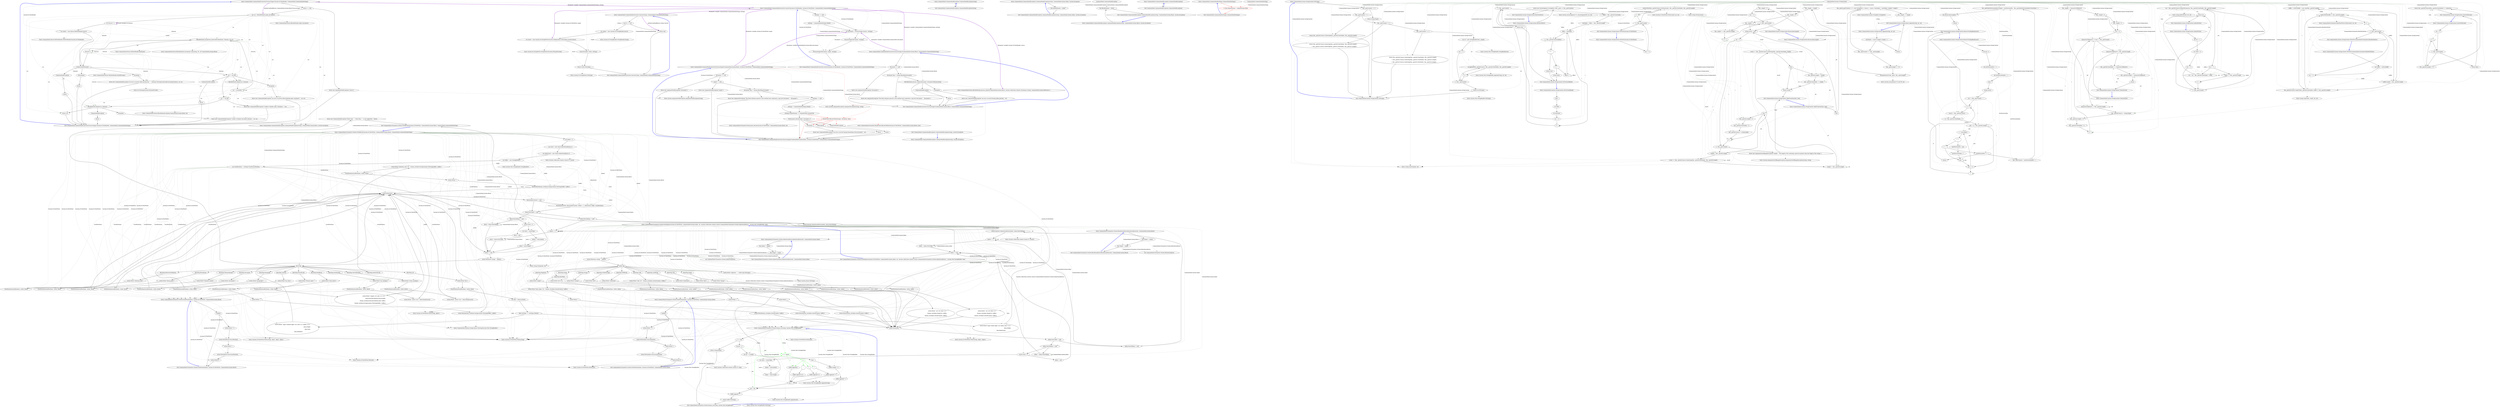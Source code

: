 digraph  {
n0 [cluster="CommonMark.CommonMarkConverter.ProcessStage1(System.IO.TextReader, CommonMark.CommonMarkSettings)", label="Entry CommonMark.CommonMarkConverter.ProcessStage1(System.IO.TextReader, CommonMark.CommonMarkSettings)", span="37-37"];
n1 [cluster="CommonMark.CommonMarkConverter.ProcessStage1(System.IO.TextReader, CommonMark.CommonMarkSettings)", label="source == null", span="39-39"];
n5 [cluster="CommonMark.CommonMarkConverter.ProcessStage1(System.IO.TextReader, CommonMark.CommonMarkSettings)", label="var reader = new Parser.TabTextReader(source)", span="47-47"];
n2 [cluster="CommonMark.CommonMarkConverter.ProcessStage1(System.IO.TextReader, CommonMark.CommonMarkSettings)", label="throw new ArgumentNullException(''source'');", span="40-40"];
n3 [cluster="CommonMark.CommonMarkConverter.ProcessStage1(System.IO.TextReader, CommonMark.CommonMarkSettings)", label="var cur = BlockMethods.make_document()", span="42-42"];
n4 [cluster="CommonMark.CommonMarkConverter.ProcessStage1(System.IO.TextReader, CommonMark.CommonMarkSettings)", label="int linenum = 1", span="44-44"];
n32 [cluster="CommonMark.Parser.BlockMethods.make_document()", label="Entry CommonMark.Parser.BlockMethods.make_document()", span="12-12"];
n7 [cluster="CommonMark.CommonMarkConverter.ProcessStage1(System.IO.TextReader, CommonMark.CommonMarkSettings)", label="BlockMethods.incorporate_line(reader.ReadLine(), linenum, ref cur)", span="50-50"];
n14 [cluster="CommonMark.CommonMarkConverter.ProcessStage1(System.IO.TextReader, CommonMark.CommonMarkSettings)", label="throw new CommonMarkException(''An error occurred while parsing line '' + linenum.ToString(CultureInfo.InvariantCulture), cur, ex);", span="64-64"];
n15 [cluster="CommonMark.CommonMarkConverter.ProcessStage1(System.IO.TextReader, CommonMark.CommonMarkSettings)", label="cur != cur.Top", span="69-69"];
n16 [cluster="CommonMark.CommonMarkConverter.ProcessStage1(System.IO.TextReader, CommonMark.CommonMarkSettings)", label="BlockMethods.finalize(cur, linenum)", span="71-71"];
n17 [cluster="CommonMark.CommonMarkConverter.ProcessStage1(System.IO.TextReader, CommonMark.CommonMarkSettings)", label="cur = cur.Parent", span="72-72"];
n21 [cluster="CommonMark.CommonMarkConverter.ProcessStage1(System.IO.TextReader, CommonMark.CommonMarkSettings)", label="throw new CommonMarkException(''An error occurred while finalizing open containers.'', cur, ex);", span="81-81"];
n22 [cluster="CommonMark.CommonMarkConverter.ProcessStage1(System.IO.TextReader, CommonMark.CommonMarkSettings)", label="cur != cur.Top", span="84-84"];
n23 [cluster="CommonMark.CommonMarkConverter.ProcessStage1(System.IO.TextReader, CommonMark.CommonMarkSettings)", label="throw new CommonMarkException(''Unable to finalize open containers.'', cur);", span="85-85"];
n24 [cluster="CommonMark.CommonMarkConverter.ProcessStage1(System.IO.TextReader, CommonMark.CommonMarkSettings)", label="BlockMethods.finalize(cur, linenum)", span="89-89"];
n28 [cluster="CommonMark.CommonMarkConverter.ProcessStage1(System.IO.TextReader, CommonMark.CommonMarkSettings)", label="throw new CommonMarkException(''Unable to finalize document element.'', cur, ex);", span="97-97"];
n29 [cluster="CommonMark.CommonMarkConverter.ProcessStage1(System.IO.TextReader, CommonMark.CommonMarkSettings)", label="return cur;", span="100-100"];
n8 [cluster="CommonMark.CommonMarkConverter.ProcessStage1(System.IO.TextReader, CommonMark.CommonMarkSettings)", label="linenum++", span="51-51"];
n6 [cluster="CommonMark.CommonMarkConverter.ProcessStage1(System.IO.TextReader, CommonMark.CommonMarkSettings)", label="!reader.EndOfStream()", span="48-48"];
n33 [cluster="CommonMark.Parser.TabTextReader.TabTextReader(System.IO.TextReader)", label="Entry CommonMark.Parser.TabTextReader.TabTextReader(System.IO.TextReader)", span="17-17"];
n9 [cluster="CommonMark.CommonMarkConverter.ProcessStage1(System.IO.TextReader, CommonMark.CommonMarkSettings)", label=IOException, span="54-54"];
n11 [cluster="CommonMark.CommonMarkConverter.ProcessStage1(System.IO.TextReader, CommonMark.CommonMarkSettings)", label=CommonMarkException, span="58-58"];
n13 [cluster="CommonMark.CommonMarkConverter.ProcessStage1(System.IO.TextReader, CommonMark.CommonMarkSettings)", label=Exception, span="62-62"];
n34 [cluster="CommonMark.Parser.TabTextReader.EndOfStream()", label="Entry CommonMark.Parser.TabTextReader.EndOfStream()", span="106-106"];
n35 [cluster="CommonMark.Parser.TabTextReader.ReadLine()", label="Entry CommonMark.Parser.TabTextReader.ReadLine()", span="35-35"];
n36 [cluster="CommonMark.Parser.BlockMethods.incorporate_line(string, int, ref CommonMark.Syntax.Block)", label="Entry CommonMark.Parser.BlockMethods.incorporate_line(string, int, ref CommonMark.Syntax.Block)", span="315-315"];
n10 [cluster="CommonMark.CommonMarkConverter.ProcessStage1(System.IO.TextReader, CommonMark.CommonMarkSettings)", label="throw;", span="56-56"];
n12 [cluster="CommonMark.CommonMarkConverter.ProcessStage1(System.IO.TextReader, CommonMark.CommonMarkSettings)", label="throw;", span="60-60"];
n18 [cluster="CommonMark.CommonMarkConverter.ProcessStage1(System.IO.TextReader, CommonMark.CommonMarkSettings)", label=CommonMarkException, span="75-75"];
n20 [cluster="CommonMark.CommonMarkConverter.ProcessStage1(System.IO.TextReader, CommonMark.CommonMarkSettings)", label=Exception, span="79-79"];
n39 [cluster="CommonMark.Parser.BlockMethods.finalize(CommonMark.Syntax.Block, int)", label="Entry CommonMark.Parser.BlockMethods.finalize(CommonMark.Syntax.Block, int)", span="100-100"];
n19 [cluster="CommonMark.CommonMarkConverter.ProcessStage1(System.IO.TextReader, CommonMark.CommonMarkSettings)", label="throw;", span="77-77"];
n25 [cluster="CommonMark.CommonMarkConverter.ProcessStage1(System.IO.TextReader, CommonMark.CommonMarkSettings)", label=CommonMarkException, span="91-91"];
n27 [cluster="CommonMark.CommonMarkConverter.ProcessStage1(System.IO.TextReader, CommonMark.CommonMarkSettings)", label=Exception, span="95-95"];
n26 [cluster="CommonMark.CommonMarkConverter.ProcessStage1(System.IO.TextReader, CommonMark.CommonMarkSettings)", label="throw;", span="93-93"];
n30 [cluster="CommonMark.CommonMarkConverter.ProcessStage1(System.IO.TextReader, CommonMark.CommonMarkSettings)", label="Exit CommonMark.CommonMarkConverter.ProcessStage1(System.IO.TextReader, CommonMark.CommonMarkSettings)", span="37-37"];
n31 [cluster="System.ArgumentNullException.ArgumentNullException(string)", label="Entry System.ArgumentNullException.ArgumentNullException(string)", span="0-0"];
n37 [cluster="CommonMark.CommonMarkException.CommonMarkException(string, CommonMark.Syntax.Block, System.Exception)", label="Entry CommonMark.CommonMarkException.CommonMarkException(string, CommonMark.Syntax.Block, System.Exception)", span="38-38"];
n38 [cluster="int.ToString(System.IFormatProvider)", label="Entry int.ToString(System.IFormatProvider)", span="0-0"];
n40 [cluster="CommonMark.CommonMarkConverter.ProcessStage2(CommonMark.Syntax.Block, CommonMark.CommonMarkSettings)", label="Entry CommonMark.CommonMarkConverter.ProcessStage2(CommonMark.Syntax.Block, CommonMark.CommonMarkSettings)", span="111-111"];
n41 [cluster="CommonMark.CommonMarkConverter.ProcessStage2(CommonMark.Syntax.Block, CommonMark.CommonMarkSettings)", label="document == null", span="113-113"];
n43 [cluster="CommonMark.CommonMarkConverter.ProcessStage2(CommonMark.Syntax.Block, CommonMark.CommonMarkSettings)", label="document.Tag != Syntax.BlockTag.Document", span="116-116"];
n45 [cluster="CommonMark.CommonMarkConverter.ProcessStage2(CommonMark.Syntax.Block, CommonMark.CommonMarkSettings)", label="BlockMethods.process_inlines(document, document.ReferenceMap)", span="121-121"];
n42 [cluster="CommonMark.CommonMarkConverter.ProcessStage2(CommonMark.Syntax.Block, CommonMark.CommonMarkSettings)", label="throw new ArgumentNullException(''document'');", span="114-114"];
n44 [cluster="CommonMark.CommonMarkConverter.ProcessStage2(CommonMark.Syntax.Block, CommonMark.CommonMarkSettings)", label="throw new ArgumentException(''The block element passed to this method must represent a top level document.'', ''document'');", span="117-117"];
n46 [cluster="CommonMark.CommonMarkConverter.ProcessStage2(CommonMark.Syntax.Block, CommonMark.CommonMarkSettings)", label=CommonMarkException, span="123-123"];
n48 [cluster="CommonMark.CommonMarkConverter.ProcessStage2(CommonMark.Syntax.Block, CommonMark.CommonMarkSettings)", label=Exception, span="127-127"];
n50 [cluster="CommonMark.CommonMarkConverter.ProcessStage2(CommonMark.Syntax.Block, CommonMark.CommonMarkSettings)", label="Exit CommonMark.CommonMarkConverter.ProcessStage2(CommonMark.Syntax.Block, CommonMark.CommonMarkSettings)", span="111-111"];
n52 [cluster="CommonMark.Parser.BlockMethods.process_inlines(CommonMark.Syntax.Block, System.Collections.Generic.Dictionary<string, CommonMark.Syntax.Reference>)", label="Entry CommonMark.Parser.BlockMethods.process_inlines(CommonMark.Syntax.Block, System.Collections.Generic.Dictionary<string, CommonMark.Syntax.Reference>)", span="213-213"];
n47 [cluster="CommonMark.CommonMarkConverter.ProcessStage2(CommonMark.Syntax.Block, CommonMark.CommonMarkSettings)", label="throw;", span="125-125"];
n49 [cluster="CommonMark.CommonMarkConverter.ProcessStage2(CommonMark.Syntax.Block, CommonMark.CommonMarkSettings)", label="throw new CommonMarkException(''An error occurred during inline parsing.'', ex);", span="129-129"];
n51 [cluster="System.ArgumentException.ArgumentException(string, string)", label="Entry System.ArgumentException.ArgumentException(string, string)", span="0-0"];
n53 [cluster="CommonMark.CommonMarkException.CommonMarkException(string, System.Exception)", label="Entry CommonMark.CommonMarkException.CommonMarkException(string, System.Exception)", span="31-31"];
n54 [cluster="CommonMark.CommonMarkConverter.ProcessStage3(CommonMark.Syntax.Block, System.IO.TextWriter, CommonMark.CommonMarkSettings)", label="Entry CommonMark.CommonMarkConverter.ProcessStage3(CommonMark.Syntax.Block, System.IO.TextWriter, CommonMark.CommonMarkSettings)", span="143-143"];
n55 [cluster="CommonMark.CommonMarkConverter.ProcessStage3(CommonMark.Syntax.Block, System.IO.TextWriter, CommonMark.CommonMarkSettings)", label="document == null", span="145-145"];
n57 [cluster="CommonMark.CommonMarkConverter.ProcessStage3(CommonMark.Syntax.Block, System.IO.TextWriter, CommonMark.CommonMarkSettings)", label="target == null", span="148-148"];
n59 [cluster="CommonMark.CommonMarkConverter.ProcessStage3(CommonMark.Syntax.Block, System.IO.TextWriter, CommonMark.CommonMarkSettings)", label="document.Tag != Syntax.BlockTag.Document", span="151-151"];
n61 [cluster="CommonMark.CommonMarkConverter.ProcessStage3(CommonMark.Syntax.Block, System.IO.TextWriter, CommonMark.CommonMarkSettings)", label="settings == null", span="154-154"];
n63 [cluster="CommonMark.CommonMarkConverter.ProcessStage3(CommonMark.Syntax.Block, System.IO.TextWriter, CommonMark.CommonMarkSettings)", label="settings.OutputFormat == OutputFormat.SyntaxTree", span="159-159"];
n64 [cluster="CommonMark.CommonMarkConverter.ProcessStage3(CommonMark.Syntax.Block, System.IO.TextWriter, CommonMark.CommonMarkSettings)", label="Printer.print_blocks(target, document, 0)", span="161-161"];
n65 [cluster="CommonMark.CommonMarkConverter.ProcessStage3(CommonMark.Syntax.Block, System.IO.TextWriter, CommonMark.CommonMarkSettings)", color=red, community=0, label="1: HtmlPrinter.BlocksToHtml(target, document, false)", span="165-165"];
n56 [cluster="CommonMark.CommonMarkConverter.ProcessStage3(CommonMark.Syntax.Block, System.IO.TextWriter, CommonMark.CommonMarkSettings)", label="throw new ArgumentNullException(''document'');", span="146-146"];
n58 [cluster="CommonMark.CommonMarkConverter.ProcessStage3(CommonMark.Syntax.Block, System.IO.TextWriter, CommonMark.CommonMarkSettings)", label="throw new ArgumentNullException(''target'');", span="149-149"];
n60 [cluster="CommonMark.CommonMarkConverter.ProcessStage3(CommonMark.Syntax.Block, System.IO.TextWriter, CommonMark.CommonMarkSettings)", label="throw new ArgumentException(''The block element passed to this method must represent a top level document.'', ''document'');", span="152-152"];
n62 [cluster="CommonMark.CommonMarkConverter.ProcessStage3(CommonMark.Syntax.Block, System.IO.TextWriter, CommonMark.CommonMarkSettings)", label="settings = CommonMarkSettings.Default", span="155-155"];
n66 [cluster="CommonMark.CommonMarkConverter.ProcessStage3(CommonMark.Syntax.Block, System.IO.TextWriter, CommonMark.CommonMarkSettings)", label=CommonMarkException, span="168-168"];
n68 [cluster="CommonMark.CommonMarkConverter.ProcessStage3(CommonMark.Syntax.Block, System.IO.TextWriter, CommonMark.CommonMarkSettings)", label=IOException, span="172-172"];
n70 [cluster="CommonMark.CommonMarkConverter.ProcessStage3(CommonMark.Syntax.Block, System.IO.TextWriter, CommonMark.CommonMarkSettings)", label=Exception, span="176-176"];
n72 [cluster="CommonMark.CommonMarkConverter.ProcessStage3(CommonMark.Syntax.Block, System.IO.TextWriter, CommonMark.CommonMarkSettings)", label="Exit CommonMark.CommonMarkConverter.ProcessStage3(CommonMark.Syntax.Block, System.IO.TextWriter, CommonMark.CommonMarkSettings)", span="143-143"];
n74 [cluster="CommonMark.Formatter.HtmlPrinter.BlocksToHtml(System.IO.TextWriter, CommonMark.Syntax.Block, bool)", label="Entry CommonMark.Formatter.HtmlPrinter.BlocksToHtml(System.IO.TextWriter, CommonMark.Syntax.Block, bool)", span="122-122"];
n73 [cluster="CommonMark.Formatter.Printer.print_blocks(System.IO.TextWriter, CommonMark.Syntax.Block, int)", label="Entry CommonMark.Formatter.Printer.print_blocks(System.IO.TextWriter, CommonMark.Syntax.Block, int)", span="42-42"];
n67 [cluster="CommonMark.CommonMarkConverter.ProcessStage3(CommonMark.Syntax.Block, System.IO.TextWriter, CommonMark.CommonMarkSettings)", label="throw;", span="170-170"];
n69 [cluster="CommonMark.CommonMarkConverter.ProcessStage3(CommonMark.Syntax.Block, System.IO.TextWriter, CommonMark.CommonMarkSettings)", label="throw;", span="174-174"];
n71 [cluster="CommonMark.CommonMarkConverter.ProcessStage3(CommonMark.Syntax.Block, System.IO.TextWriter, CommonMark.CommonMarkSettings)", label="throw new CommonMarkException(''An error occurred during formatting of the document.'', ex);", span="178-178"];
n75 [cluster="CommonMark.CommonMarkConverter.Convert(System.IO.TextReader, System.IO.TextWriter, CommonMark.CommonMarkSettings)", label="Entry CommonMark.CommonMarkConverter.Convert(System.IO.TextReader, System.IO.TextWriter, CommonMark.CommonMarkSettings)", span="191-191"];
n76 [cluster="CommonMark.CommonMarkConverter.Convert(System.IO.TextReader, System.IO.TextWriter, CommonMark.CommonMarkSettings)", label="settings == null", span="193-193"];
n78 [cluster="CommonMark.CommonMarkConverter.Convert(System.IO.TextReader, System.IO.TextWriter, CommonMark.CommonMarkSettings)", label="var document = ProcessStage1(source, settings)", span="196-196"];
n79 [cluster="CommonMark.CommonMarkConverter.Convert(System.IO.TextReader, System.IO.TextWriter, CommonMark.CommonMarkSettings)", label="ProcessStage2(document, settings)", span="197-197"];
n80 [cluster="CommonMark.CommonMarkConverter.Convert(System.IO.TextReader, System.IO.TextWriter, CommonMark.CommonMarkSettings)", label="ProcessStage3(document, target, settings)", span="198-198"];
n77 [cluster="CommonMark.CommonMarkConverter.Convert(System.IO.TextReader, System.IO.TextWriter, CommonMark.CommonMarkSettings)", label="settings = CommonMarkSettings.Default", span="194-194"];
n81 [cluster="CommonMark.CommonMarkConverter.Convert(System.IO.TextReader, System.IO.TextWriter, CommonMark.CommonMarkSettings)", label="Exit CommonMark.CommonMarkConverter.Convert(System.IO.TextReader, System.IO.TextWriter, CommonMark.CommonMarkSettings)", span="191-191"];
n82 [cluster="CommonMark.CommonMarkConverter.Convert(string, CommonMark.CommonMarkSettings)", label="Entry CommonMark.CommonMarkConverter.Convert(string, CommonMark.CommonMarkSettings)", span="208-208"];
n83 [cluster="CommonMark.CommonMarkConverter.Convert(string, CommonMark.CommonMarkSettings)", label="source == null", span="210-210"];
n85 [cluster="CommonMark.CommonMarkConverter.Convert(string, CommonMark.CommonMarkSettings)", label="var reader = new System.IO.StringReader(source)", span="213-213"];
n87 [cluster="CommonMark.CommonMarkConverter.Convert(string, CommonMark.CommonMarkSettings)", label="Convert(reader, writer, settings)", span="216-216"];
n84 [cluster="CommonMark.CommonMarkConverter.Convert(string, CommonMark.CommonMarkSettings)", label="return null;", span="211-211"];
n86 [cluster="CommonMark.CommonMarkConverter.Convert(string, CommonMark.CommonMarkSettings)", label="var writer = new System.IO.StringWriter(System.Globalization.CultureInfo.CurrentCulture)", span="214-214"];
n90 [cluster="System.IO.StringReader.StringReader(string)", label="Entry System.IO.StringReader.StringReader(string)", span="0-0"];
n91 [cluster="System.IO.StringWriter.StringWriter(System.IFormatProvider)", label="Entry System.IO.StringWriter.StringWriter(System.IFormatProvider)", span="0-0"];
n88 [cluster="CommonMark.CommonMarkConverter.Convert(string, CommonMark.CommonMarkSettings)", label="return writer.ToString();", span="218-218"];
n89 [cluster="CommonMark.CommonMarkConverter.Convert(string, CommonMark.CommonMarkSettings)", label="Exit CommonMark.CommonMarkConverter.Convert(string, CommonMark.CommonMarkSettings)", span="208-208"];
n92 [cluster="System.IO.StringWriter.ToString()", label="Entry System.IO.StringWriter.ToString()", span="0-0"];
m0_5 [cluster="CommonMark.CommonMarkException.CommonMarkException(string, System.Exception)", file="CommonMarkException.cs", label="Exit CommonMark.CommonMarkException.CommonMarkException(string, System.Exception)", span="31-31"];
m0_2 [cluster="CommonMark.CommonMarkException.CommonMarkException(string)", file="CommonMarkException.cs", label="Entry CommonMark.CommonMarkException.CommonMarkException(string)", span="28-28"];
m0_3 [cluster="CommonMark.CommonMarkException.CommonMarkException(string)", file="CommonMarkException.cs", label="Exit CommonMark.CommonMarkException.CommonMarkException(string)", span="28-28"];
m0_6 [cluster="CommonMark.CommonMarkException.CommonMarkException(string, CommonMark.Syntax.Inline, System.Exception)", file="CommonMarkException.cs", label="Entry CommonMark.CommonMarkException.CommonMarkException(string, CommonMark.Syntax.Inline, System.Exception)", span="34-34"];
m0_7 [cluster="CommonMark.CommonMarkException.CommonMarkException(string, CommonMark.Syntax.Inline, System.Exception)", file="CommonMarkException.cs", label="this.InlineElement = inline", span="36-36"];
m0_8 [cluster="CommonMark.CommonMarkException.CommonMarkException(string, CommonMark.Syntax.Inline, System.Exception)", file="CommonMarkException.cs", label="Exit CommonMark.CommonMarkException.CommonMarkException(string, CommonMark.Syntax.Inline, System.Exception)", span="34-34"];
m0_0 [cluster="CommonMark.CommonMarkException.CommonMarkException()", file="CommonMarkException.cs", label="Entry CommonMark.CommonMarkException.CommonMarkException()", span="27-27"];
m0_1 [cluster="CommonMark.CommonMarkException.CommonMarkException()", file="CommonMarkException.cs", label="Exit CommonMark.CommonMarkException.CommonMarkException()", span="27-27"];
m0_9 [cluster="CommonMark.CommonMarkException.CommonMarkException(string, CommonMark.Syntax.Block, System.Exception)", file="CommonMarkException.cs", label="Entry CommonMark.CommonMarkException.CommonMarkException(string, CommonMark.Syntax.Block, System.Exception)", span="38-38"];
m0_10 [cluster="CommonMark.CommonMarkException.CommonMarkException(string, CommonMark.Syntax.Block, System.Exception)", file="CommonMarkException.cs", label="this.BlockElement = block", span="40-40"];
m0_11 [cluster="CommonMark.CommonMarkException.CommonMarkException(string, CommonMark.Syntax.Block, System.Exception)", file="CommonMarkException.cs", label="Exit CommonMark.CommonMarkException.CommonMarkException(string, CommonMark.Syntax.Block, System.Exception)", span="38-38"];
m0_12 [file="CommonMarkException.cs", label="CommonMark.CommonMarkException", span=""];
m1_0 [cluster="CommonMark.CommonMarkSettings.CommonMarkSettings()", file="CommonMarkSettings.cs", label="Entry CommonMark.CommonMarkSettings.CommonMarkSettings()", span="8-8"];
m1_1 [cluster="CommonMark.CommonMarkSettings.CommonMarkSettings()", color=red, community=0, file="CommonMarkSettings.cs", label="0: this.OutputFormat = OutputFormat.Html", span="10-10"];
m1_2 [cluster="CommonMark.CommonMarkSettings.CommonMarkSettings()", file="CommonMarkSettings.cs", label="Exit CommonMark.CommonMarkSettings.CommonMarkSettings()", span="8-8"];
m1_3 [file="CommonMarkSettings.cs", label="CommonMark.CommonMarkSettings", span=""];
m2_25 [cluster="CommonMark.Formatters.Printer.PrintPosition(bool, System.IO.TextWriter, CommonMark.Syntax.Block)", file="EmphasisTests.cs", label="Entry CommonMark.Formatters.Printer.PrintPosition(bool, System.IO.TextWriter, CommonMark.Syntax.Block)", span="47-47"];
m2_27 [cluster="CommonMark.Formatters.Printer.PrintPosition(bool, System.IO.TextWriter, CommonMark.Syntax.Block)", file="EmphasisTests.cs", label="writer.Write('' ['')", span="51-51"];
m2_26 [cluster="CommonMark.Formatters.Printer.PrintPosition(bool, System.IO.TextWriter, CommonMark.Syntax.Block)", file="EmphasisTests.cs", label=enabled, span="49-49"];
m2_28 [cluster="CommonMark.Formatters.Printer.PrintPosition(bool, System.IO.TextWriter, CommonMark.Syntax.Block)", file="EmphasisTests.cs", label="writer.Write(block.SourcePosition)", span="52-52"];
m2_29 [cluster="CommonMark.Formatters.Printer.PrintPosition(bool, System.IO.TextWriter, CommonMark.Syntax.Block)", file="EmphasisTests.cs", label="writer.Write('-')", span="53-53"];
m2_30 [cluster="CommonMark.Formatters.Printer.PrintPosition(bool, System.IO.TextWriter, CommonMark.Syntax.Block)", file="EmphasisTests.cs", label="writer.Write(block.SourceLastPosition)", span="54-54"];
m2_31 [cluster="CommonMark.Formatters.Printer.PrintPosition(bool, System.IO.TextWriter, CommonMark.Syntax.Block)", file="EmphasisTests.cs", label="writer.Write(']')", span="55-55"];
m2_32 [cluster="CommonMark.Formatters.Printer.PrintPosition(bool, System.IO.TextWriter, CommonMark.Syntax.Block)", file="EmphasisTests.cs", label="Exit CommonMark.Formatters.Printer.PrintPosition(bool, System.IO.TextWriter, CommonMark.Syntax.Block)", span="47-47"];
m2_22 [cluster="System.Text.StringBuilder.Append(char)", file="EmphasisTests.cs", label="Entry System.Text.StringBuilder.Append(char)", span="0-0"];
m2_121 [cluster="System.IO.TextWriter.Write(string, object, object)", file="EmphasisTests.cs", label="Entry System.IO.TextWriter.Write(string, object, object)", span="0-0"];
m2_193 [cluster="CommonMark.Formatters.Printer.InlineStackEntry.InlineStackEntry(int, CommonMark.Syntax.Inline)", file="EmphasisTests.cs", label="Exit CommonMark.Formatters.Printer.InlineStackEntry.InlineStackEntry(int, CommonMark.Syntax.Inline)", span="328-328"];
m2_187 [cluster="CommonMark.Formatters.Printer.InlineStackEntry.InlineStackEntry(int, CommonMark.Syntax.Inline)", file="EmphasisTests.cs", label="Entry CommonMark.Formatters.Printer.InlineStackEntry.InlineStackEntry(int, CommonMark.Syntax.Inline)", span="328-328"];
m2_191 [cluster="CommonMark.Formatters.Printer.InlineStackEntry.InlineStackEntry(int, CommonMark.Syntax.Inline)", file="EmphasisTests.cs", label="this.Indent = indent", span="330-330"];
m2_192 [cluster="CommonMark.Formatters.Printer.InlineStackEntry.InlineStackEntry(int, CommonMark.Syntax.Inline)", file="EmphasisTests.cs", label="this.Target = target", span="331-331"];
m2_129 [cluster="System.Collections.Generic.Stack<T>.Pop()", file="EmphasisTests.cs", label="Entry System.Collections.Generic.Stack<T>.Pop()", span="0-0"];
m2_122 [cluster="System.IO.TextWriter.Write(string, object)", file="EmphasisTests.cs", label="Entry System.IO.TextWriter.Write(string, object)", span="0-0"];
m2_119 [cluster="string.String(char, int)", file="EmphasisTests.cs", label="Entry string.String(char, int)", span="0-0"];
m2_175 [cluster="CommonMark.Formatters.Printer.PrintInlines(System.IO.TextWriter, CommonMark.Syntax.Inline, int, System.Collections.Generic.Stack<CommonMark.Formatters.Printer.InlineStackEntry>, System.Text.StringBuilder, bool)", file="EmphasisTests.cs", label="stack.Push(new InlineStackEntry(indent, inline.NextSibling))", span="292-292"];
m2_137 [cluster="CommonMark.Formatters.Printer.PrintInlines(System.IO.TextWriter, CommonMark.Syntax.Inline, int, System.Collections.Generic.Stack<CommonMark.Formatters.Printer.InlineStackEntry>, System.Text.StringBuilder, bool)", file="EmphasisTests.cs", label="writer.Write(format_str(inline.LiteralContent, buffer))", span="224-224"];
m2_145 [cluster="CommonMark.Formatters.Printer.PrintInlines(System.IO.TextWriter, CommonMark.Syntax.Inline, int, System.Collections.Generic.Stack<CommonMark.Formatters.Printer.InlineStackEntry>, System.Text.StringBuilder, bool)", file="EmphasisTests.cs", label="writer.Write(''code {0}'', format_str(inline.LiteralContent, buffer))", span="238-238"];
m2_148 [cluster="CommonMark.Formatters.Printer.PrintInlines(System.IO.TextWriter, CommonMark.Syntax.Inline, int, System.Collections.Generic.Stack<CommonMark.Formatters.Printer.InlineStackEntry>, System.Text.StringBuilder, bool)", file="EmphasisTests.cs", label="writer.Write(format_str(inline.LiteralContent, buffer))", span="241-241"];
m2_150 [cluster="CommonMark.Formatters.Printer.PrintInlines(System.IO.TextWriter, CommonMark.Syntax.Inline, int, System.Collections.Generic.Stack<CommonMark.Formatters.Printer.InlineStackEntry>, System.Text.StringBuilder, bool)", file="EmphasisTests.cs", label="writer.Write(''html_inline {0}'', format_str(inline.LiteralContent, buffer))", span="245-245"];
m2_152 [cluster="CommonMark.Formatters.Printer.PrintInlines(System.IO.TextWriter, CommonMark.Syntax.Inline, int, System.Collections.Generic.Stack<CommonMark.Formatters.Printer.InlineStackEntry>, System.Text.StringBuilder, bool)", file="EmphasisTests.cs", label="writer.Write(format_str(inline.LiteralContent, buffer))", span="247-247"];
m2_156 [cluster="CommonMark.Formatters.Printer.PrintInlines(System.IO.TextWriter, CommonMark.Syntax.Inline, int, System.Collections.Generic.Stack<CommonMark.Formatters.Printer.InlineStackEntry>, System.Text.StringBuilder, bool)", file="EmphasisTests.cs", label="writer.Write('' url={0} title={1}'',\r\n                               format_str(inline.TargetUrl, buffer),\r\n                               format_str(inline.LiteralContent, buffer))", span="253-255"];
m2_160 [cluster="CommonMark.Formatters.Printer.PrintInlines(System.IO.TextWriter, CommonMark.Syntax.Inline, int, System.Collections.Generic.Stack<CommonMark.Formatters.Printer.InlineStackEntry>, System.Text.StringBuilder, bool)", file="EmphasisTests.cs", label="writer.Write('' url={0} title={1}'',\r\n                               format_str(inline.TargetUrl, buffer),\r\n                               format_str(inline.LiteralContent, buffer))", span="261-263"];
m2_126 [cluster="CommonMark.Formatters.Printer.PrintInlines(System.IO.TextWriter, CommonMark.Syntax.Inline, int, System.Collections.Generic.Stack<CommonMark.Formatters.Printer.InlineStackEntry>, System.Text.StringBuilder, bool)", file="EmphasisTests.cs", label="Entry CommonMark.Formatters.Printer.PrintInlines(System.IO.TextWriter, CommonMark.Syntax.Inline, int, System.Collections.Generic.Stack<CommonMark.Formatters.Printer.InlineStackEntry>, System.Text.StringBuilder, bool)", span="212-212"];
m2_136 [cluster="CommonMark.Formatters.Printer.PrintInlines(System.IO.TextWriter, CommonMark.Syntax.Inline, int, System.Collections.Generic.Stack<CommonMark.Formatters.Printer.InlineStackEntry>, System.Text.StringBuilder, bool)", file="EmphasisTests.cs", label="writer.Write(' ')", span="223-223"];
m2_172 [cluster="CommonMark.Formatters.Printer.PrintInlines(System.IO.TextWriter, CommonMark.Syntax.Inline, int, System.Collections.Generic.Stack<CommonMark.Formatters.Printer.InlineStackEntry>, System.Text.StringBuilder, bool)", file="EmphasisTests.cs", label="writer.WriteLine()", span="287-287"];
m2_144 [cluster="CommonMark.Formatters.Printer.PrintInlines(System.IO.TextWriter, CommonMark.Syntax.Inline, int, System.Collections.Generic.Stack<CommonMark.Formatters.Printer.InlineStackEntry>, System.Text.StringBuilder, bool)", file="EmphasisTests.cs", label="InlineTag.Code", span="237-237"];
m2_146 [cluster="CommonMark.Formatters.Printer.PrintInlines(System.IO.TextWriter, CommonMark.Syntax.Inline, int, System.Collections.Generic.Stack<CommonMark.Formatters.Printer.InlineStackEntry>, System.Text.StringBuilder, bool)", file="EmphasisTests.cs", label="PrintPosition(trackPositions, writer, inline)", span="239-239"];
m2_147 [cluster="CommonMark.Formatters.Printer.PrintInlines(System.IO.TextWriter, CommonMark.Syntax.Inline, int, System.Collections.Generic.Stack<CommonMark.Formatters.Printer.InlineStackEntry>, System.Text.StringBuilder, bool)", file="EmphasisTests.cs", label="writer.Write(' ')", span="240-240"];
m2_149 [cluster="CommonMark.Formatters.Printer.PrintInlines(System.IO.TextWriter, CommonMark.Syntax.Inline, int, System.Collections.Generic.Stack<CommonMark.Formatters.Printer.InlineStackEntry>, System.Text.StringBuilder, bool)", file="EmphasisTests.cs", label="InlineTag.RawHtml", span="244-244"];
m2_151 [cluster="CommonMark.Formatters.Printer.PrintInlines(System.IO.TextWriter, CommonMark.Syntax.Inline, int, System.Collections.Generic.Stack<CommonMark.Formatters.Printer.InlineStackEntry>, System.Text.StringBuilder, bool)", file="EmphasisTests.cs", label="writer.Write(' ')", span="246-246"];
m2_155 [cluster="CommonMark.Formatters.Printer.PrintInlines(System.IO.TextWriter, CommonMark.Syntax.Inline, int, System.Collections.Generic.Stack<CommonMark.Formatters.Printer.InlineStackEntry>, System.Text.StringBuilder, bool)", file="EmphasisTests.cs", label="PrintPosition(trackPositions, writer, inline)", span="252-252"];
m2_159 [cluster="CommonMark.Formatters.Printer.PrintInlines(System.IO.TextWriter, CommonMark.Syntax.Inline, int, System.Collections.Generic.Stack<CommonMark.Formatters.Printer.InlineStackEntry>, System.Text.StringBuilder, bool)", file="EmphasisTests.cs", label="PrintPosition(trackPositions, writer, inline)", span="260-260"];
m2_131 [cluster="CommonMark.Formatters.Printer.PrintInlines(System.IO.TextWriter, CommonMark.Syntax.Inline, int, System.Collections.Generic.Stack<CommonMark.Formatters.Printer.InlineStackEntry>, System.Text.StringBuilder, bool)", file="EmphasisTests.cs", label="writer.Write(new string(' ', indent))", span="216-216"];
m2_134 [cluster="CommonMark.Formatters.Printer.PrintInlines(System.IO.TextWriter, CommonMark.Syntax.Inline, int, System.Collections.Generic.Stack<CommonMark.Formatters.Printer.InlineStackEntry>, System.Text.StringBuilder, bool)", file="EmphasisTests.cs", label="writer.Write(''str'')", span="221-221"];
m2_139 [cluster="CommonMark.Formatters.Printer.PrintInlines(System.IO.TextWriter, CommonMark.Syntax.Inline, int, System.Collections.Generic.Stack<CommonMark.Formatters.Printer.InlineStackEntry>, System.Text.StringBuilder, bool)", file="EmphasisTests.cs", label="writer.Write(''linebreak'')", span="228-228"];
m2_142 [cluster="CommonMark.Formatters.Printer.PrintInlines(System.IO.TextWriter, CommonMark.Syntax.Inline, int, System.Collections.Generic.Stack<CommonMark.Formatters.Printer.InlineStackEntry>, System.Text.StringBuilder, bool)", file="EmphasisTests.cs", label="writer.Write(''softbreak'')", span="233-233"];
m2_154 [cluster="CommonMark.Formatters.Printer.PrintInlines(System.IO.TextWriter, CommonMark.Syntax.Inline, int, System.Collections.Generic.Stack<CommonMark.Formatters.Printer.InlineStackEntry>, System.Text.StringBuilder, bool)", file="EmphasisTests.cs", label="writer.Write(''link'')", span="251-251"];
m2_158 [cluster="CommonMark.Formatters.Printer.PrintInlines(System.IO.TextWriter, CommonMark.Syntax.Inline, int, System.Collections.Generic.Stack<CommonMark.Formatters.Printer.InlineStackEntry>, System.Text.StringBuilder, bool)", file="EmphasisTests.cs", label="writer.Write(''image'')", span="259-259"];
m2_162 [cluster="CommonMark.Formatters.Printer.PrintInlines(System.IO.TextWriter, CommonMark.Syntax.Inline, int, System.Collections.Generic.Stack<CommonMark.Formatters.Printer.InlineStackEntry>, System.Text.StringBuilder, bool)", file="EmphasisTests.cs", label="writer.Write(''strong'')", span="267-267"];
m2_165 [cluster="CommonMark.Formatters.Printer.PrintInlines(System.IO.TextWriter, CommonMark.Syntax.Inline, int, System.Collections.Generic.Stack<CommonMark.Formatters.Printer.InlineStackEntry>, System.Text.StringBuilder, bool)", file="EmphasisTests.cs", label="writer.Write(''emph'')", span="272-272"];
m2_168 [cluster="CommonMark.Formatters.Printer.PrintInlines(System.IO.TextWriter, CommonMark.Syntax.Inline, int, System.Collections.Generic.Stack<CommonMark.Formatters.Printer.InlineStackEntry>, System.Text.StringBuilder, bool)", file="EmphasisTests.cs", label="writer.Write(''del'')", span="277-277"];
m2_170 [cluster="CommonMark.Formatters.Printer.PrintInlines(System.IO.TextWriter, CommonMark.Syntax.Inline, int, System.Collections.Generic.Stack<CommonMark.Formatters.Printer.InlineStackEntry>, System.Text.StringBuilder, bool)", file="EmphasisTests.cs", label="writer.Write(''unknown: '' + inline.Tag.ToString())", span="282-282"];
m2_185 [cluster="CommonMark.Formatters.Printer.PrintInlines(System.IO.TextWriter, CommonMark.Syntax.Inline, int, System.Collections.Generic.Stack<CommonMark.Formatters.Printer.InlineStackEntry>, System.Text.StringBuilder, bool)", file="EmphasisTests.cs", label="Exit CommonMark.Formatters.Printer.PrintInlines(System.IO.TextWriter, CommonMark.Syntax.Inline, int, System.Collections.Generic.Stack<CommonMark.Formatters.Printer.InlineStackEntry>, System.Text.StringBuilder, bool)", span="212-212"];
m2_130 [cluster="CommonMark.Formatters.Printer.PrintInlines(System.IO.TextWriter, CommonMark.Syntax.Inline, int, System.Collections.Generic.Stack<CommonMark.Formatters.Printer.InlineStackEntry>, System.Text.StringBuilder, bool)", file="EmphasisTests.cs", label="inline != null", span="214-214"];
m2_132 [cluster="CommonMark.Formatters.Printer.PrintInlines(System.IO.TextWriter, CommonMark.Syntax.Inline, int, System.Collections.Generic.Stack<CommonMark.Formatters.Printer.InlineStackEntry>, System.Text.StringBuilder, bool)", file="EmphasisTests.cs", label="inline.Tag", span="218-218"];
m2_135 [cluster="CommonMark.Formatters.Printer.PrintInlines(System.IO.TextWriter, CommonMark.Syntax.Inline, int, System.Collections.Generic.Stack<CommonMark.Formatters.Printer.InlineStackEntry>, System.Text.StringBuilder, bool)", file="EmphasisTests.cs", label="PrintPosition(trackPositions, writer, inline)", span="222-222"];
m2_140 [cluster="CommonMark.Formatters.Printer.PrintInlines(System.IO.TextWriter, CommonMark.Syntax.Inline, int, System.Collections.Generic.Stack<CommonMark.Formatters.Printer.InlineStackEntry>, System.Text.StringBuilder, bool)", file="EmphasisTests.cs", label="PrintPosition(trackPositions, writer, inline)", span="229-229"];
m2_143 [cluster="CommonMark.Formatters.Printer.PrintInlines(System.IO.TextWriter, CommonMark.Syntax.Inline, int, System.Collections.Generic.Stack<CommonMark.Formatters.Printer.InlineStackEntry>, System.Text.StringBuilder, bool)", file="EmphasisTests.cs", label="PrintPosition(trackPositions, writer, inline)", span="234-234"];
m2_163 [cluster="CommonMark.Formatters.Printer.PrintInlines(System.IO.TextWriter, CommonMark.Syntax.Inline, int, System.Collections.Generic.Stack<CommonMark.Formatters.Printer.InlineStackEntry>, System.Text.StringBuilder, bool)", file="EmphasisTests.cs", label="PrintPosition(trackPositions, writer, inline)", span="268-268"];
m2_166 [cluster="CommonMark.Formatters.Printer.PrintInlines(System.IO.TextWriter, CommonMark.Syntax.Inline, int, System.Collections.Generic.Stack<CommonMark.Formatters.Printer.InlineStackEntry>, System.Text.StringBuilder, bool)", file="EmphasisTests.cs", label="PrintPosition(trackPositions, writer, inline)", span="273-273"];
m2_169 [cluster="CommonMark.Formatters.Printer.PrintInlines(System.IO.TextWriter, CommonMark.Syntax.Inline, int, System.Collections.Generic.Stack<CommonMark.Formatters.Printer.InlineStackEntry>, System.Text.StringBuilder, bool)", file="EmphasisTests.cs", label="PrintPosition(trackPositions, writer, inline)", span="278-278"];
m2_171 [cluster="CommonMark.Formatters.Printer.PrintInlines(System.IO.TextWriter, CommonMark.Syntax.Inline, int, System.Collections.Generic.Stack<CommonMark.Formatters.Printer.InlineStackEntry>, System.Text.StringBuilder, bool)", file="EmphasisTests.cs", label="PrintPosition(trackPositions, writer, inline)", span="283-283"];
m2_173 [cluster="CommonMark.Formatters.Printer.PrintInlines(System.IO.TextWriter, CommonMark.Syntax.Inline, int, System.Collections.Generic.Stack<CommonMark.Formatters.Printer.InlineStackEntry>, System.Text.StringBuilder, bool)", file="EmphasisTests.cs", label="inline.FirstChild != null", span="289-289"];
m2_174 [cluster="CommonMark.Formatters.Printer.PrintInlines(System.IO.TextWriter, CommonMark.Syntax.Inline, int, System.Collections.Generic.Stack<CommonMark.Formatters.Printer.InlineStackEntry>, System.Text.StringBuilder, bool)", file="EmphasisTests.cs", label="inline.NextSibling != null", span="291-291"];
m2_176 [cluster="CommonMark.Formatters.Printer.PrintInlines(System.IO.TextWriter, CommonMark.Syntax.Inline, int, System.Collections.Generic.Stack<CommonMark.Formatters.Printer.InlineStackEntry>, System.Text.StringBuilder, bool)", file="EmphasisTests.cs", label="indent += 2", span="294-294"];
m2_177 [cluster="CommonMark.Formatters.Printer.PrintInlines(System.IO.TextWriter, CommonMark.Syntax.Inline, int, System.Collections.Generic.Stack<CommonMark.Formatters.Printer.InlineStackEntry>, System.Text.StringBuilder, bool)", file="EmphasisTests.cs", label="inline = inline.FirstChild", span="295-295"];
m2_178 [cluster="CommonMark.Formatters.Printer.PrintInlines(System.IO.TextWriter, CommonMark.Syntax.Inline, int, System.Collections.Generic.Stack<CommonMark.Formatters.Printer.InlineStackEntry>, System.Text.StringBuilder, bool)", file="EmphasisTests.cs", label="inline.NextSibling != null", span="297-297"];
m2_179 [cluster="CommonMark.Formatters.Printer.PrintInlines(System.IO.TextWriter, CommonMark.Syntax.Inline, int, System.Collections.Generic.Stack<CommonMark.Formatters.Printer.InlineStackEntry>, System.Text.StringBuilder, bool)", file="EmphasisTests.cs", label="inline = inline.NextSibling", span="299-299"];
m2_180 [cluster="CommonMark.Formatters.Printer.PrintInlines(System.IO.TextWriter, CommonMark.Syntax.Inline, int, System.Collections.Generic.Stack<CommonMark.Formatters.Printer.InlineStackEntry>, System.Text.StringBuilder, bool)", file="EmphasisTests.cs", label="stack.Count > 0", span="301-301"];
m2_181 [cluster="CommonMark.Formatters.Printer.PrintInlines(System.IO.TextWriter, CommonMark.Syntax.Inline, int, System.Collections.Generic.Stack<CommonMark.Formatters.Printer.InlineStackEntry>, System.Text.StringBuilder, bool)", file="EmphasisTests.cs", label="var entry = stack.Pop()", span="303-303"];
m2_133 [cluster="CommonMark.Formatters.Printer.PrintInlines(System.IO.TextWriter, CommonMark.Syntax.Inline, int, System.Collections.Generic.Stack<CommonMark.Formatters.Printer.InlineStackEntry>, System.Text.StringBuilder, bool)", file="EmphasisTests.cs", label="InlineTag.String", span="220-220"];
m2_138 [cluster="CommonMark.Formatters.Printer.PrintInlines(System.IO.TextWriter, CommonMark.Syntax.Inline, int, System.Collections.Generic.Stack<CommonMark.Formatters.Printer.InlineStackEntry>, System.Text.StringBuilder, bool)", file="EmphasisTests.cs", label="InlineTag.LineBreak", span="227-227"];
m2_141 [cluster="CommonMark.Formatters.Printer.PrintInlines(System.IO.TextWriter, CommonMark.Syntax.Inline, int, System.Collections.Generic.Stack<CommonMark.Formatters.Printer.InlineStackEntry>, System.Text.StringBuilder, bool)", file="EmphasisTests.cs", label="InlineTag.SoftBreak", span="232-232"];
m2_153 [cluster="CommonMark.Formatters.Printer.PrintInlines(System.IO.TextWriter, CommonMark.Syntax.Inline, int, System.Collections.Generic.Stack<CommonMark.Formatters.Printer.InlineStackEntry>, System.Text.StringBuilder, bool)", file="EmphasisTests.cs", label="InlineTag.Link", span="250-250"];
m2_157 [cluster="CommonMark.Formatters.Printer.PrintInlines(System.IO.TextWriter, CommonMark.Syntax.Inline, int, System.Collections.Generic.Stack<CommonMark.Formatters.Printer.InlineStackEntry>, System.Text.StringBuilder, bool)", file="EmphasisTests.cs", label="InlineTag.Image", span="258-258"];
m2_161 [cluster="CommonMark.Formatters.Printer.PrintInlines(System.IO.TextWriter, CommonMark.Syntax.Inline, int, System.Collections.Generic.Stack<CommonMark.Formatters.Printer.InlineStackEntry>, System.Text.StringBuilder, bool)", file="EmphasisTests.cs", label="InlineTag.Strong", span="266-266"];
m2_164 [cluster="CommonMark.Formatters.Printer.PrintInlines(System.IO.TextWriter, CommonMark.Syntax.Inline, int, System.Collections.Generic.Stack<CommonMark.Formatters.Printer.InlineStackEntry>, System.Text.StringBuilder, bool)", file="EmphasisTests.cs", label="InlineTag.Emphasis", span="271-271"];
m2_167 [cluster="CommonMark.Formatters.Printer.PrintInlines(System.IO.TextWriter, CommonMark.Syntax.Inline, int, System.Collections.Generic.Stack<CommonMark.Formatters.Printer.InlineStackEntry>, System.Text.StringBuilder, bool)", file="EmphasisTests.cs", label="InlineTag.Strikethrough", span="276-276"];
m2_184 [cluster="CommonMark.Formatters.Printer.PrintInlines(System.IO.TextWriter, CommonMark.Syntax.Inline, int, System.Collections.Generic.Stack<CommonMark.Formatters.Printer.InlineStackEntry>, System.Text.StringBuilder, bool)", file="EmphasisTests.cs", label="inline = null", span="309-309"];
m2_183 [cluster="CommonMark.Formatters.Printer.PrintInlines(System.IO.TextWriter, CommonMark.Syntax.Inline, int, System.Collections.Generic.Stack<CommonMark.Formatters.Printer.InlineStackEntry>, System.Text.StringBuilder, bool)", file="EmphasisTests.cs", label="inline = entry.Target", span="305-305"];
m2_182 [cluster="CommonMark.Formatters.Printer.PrintInlines(System.IO.TextWriter, CommonMark.Syntax.Inline, int, System.Collections.Generic.Stack<CommonMark.Formatters.Printer.InlineStackEntry>, System.Text.StringBuilder, bool)", file="EmphasisTests.cs", label="indent = entry.Indent", span="304-304"];
m2_36 [cluster="CommonMark.Formatters.Printer.PrintPosition(bool, System.IO.TextWriter, CommonMark.Syntax.Inline)", file="EmphasisTests.cs", label="Entry CommonMark.Formatters.Printer.PrintPosition(bool, System.IO.TextWriter, CommonMark.Syntax.Inline)", span="62-62"];
m2_38 [cluster="CommonMark.Formatters.Printer.PrintPosition(bool, System.IO.TextWriter, CommonMark.Syntax.Inline)", file="EmphasisTests.cs", label="writer.Write('' ['')", span="66-66"];
m2_40 [cluster="CommonMark.Formatters.Printer.PrintPosition(bool, System.IO.TextWriter, CommonMark.Syntax.Inline)", file="EmphasisTests.cs", label="writer.Write('-')", span="68-68"];
m2_42 [cluster="CommonMark.Formatters.Printer.PrintPosition(bool, System.IO.TextWriter, CommonMark.Syntax.Inline)", file="EmphasisTests.cs", label="writer.Write(']')", span="70-70"];
m2_37 [cluster="CommonMark.Formatters.Printer.PrintPosition(bool, System.IO.TextWriter, CommonMark.Syntax.Inline)", file="EmphasisTests.cs", label=enabled, span="64-64"];
m2_39 [cluster="CommonMark.Formatters.Printer.PrintPosition(bool, System.IO.TextWriter, CommonMark.Syntax.Inline)", file="EmphasisTests.cs", label="writer.Write(inline.SourcePosition)", span="67-67"];
m2_41 [cluster="CommonMark.Formatters.Printer.PrintPosition(bool, System.IO.TextWriter, CommonMark.Syntax.Inline)", file="EmphasisTests.cs", label="writer.Write(inline.SourceLastPosition)", span="69-69"];
m2_43 [cluster="CommonMark.Formatters.Printer.PrintPosition(bool, System.IO.TextWriter, CommonMark.Syntax.Inline)", file="EmphasisTests.cs", label="Exit CommonMark.Formatters.Printer.PrintPosition(bool, System.IO.TextWriter, CommonMark.Syntax.Inline)", span="62-62"];
m2_0 [cluster="CommonMark.Formatters.Printer.format_str(string, System.Text.StringBuilder)", file="EmphasisTests.cs", label="Entry CommonMark.Formatters.Printer.format_str(string, System.Text.StringBuilder)", span="9-9"];
m2_9 [cluster="CommonMark.Formatters.Printer.format_str(string, System.Text.StringBuilder)", color=green, community=0, file="EmphasisTests.cs", label="1: c = s[pos]", span="22-22"];
m2_3 [cluster="CommonMark.Formatters.Printer.format_str(string, System.Text.StringBuilder)", file="EmphasisTests.cs", label="int pos = 0", span="14-14"];
m2_8 [cluster="CommonMark.Formatters.Printer.format_str(string, System.Text.StringBuilder)", file="EmphasisTests.cs", label="pos < len", span="20-20"];
m2_10 [cluster="CommonMark.Formatters.Printer.format_str(string, System.Text.StringBuilder)", color=green, community=1, file="EmphasisTests.cs", label="1: c", span="23-23"];
m2_17 [cluster="CommonMark.Formatters.Printer.format_str(string, System.Text.StringBuilder)", file="EmphasisTests.cs", label="buffer.Append(c)", span="35-35"];
m2_11 [cluster="CommonMark.Formatters.Printer.format_str(string, System.Text.StringBuilder)", file="EmphasisTests.cs", label="'\n'", span="25-25"];
m2_13 [cluster="CommonMark.Formatters.Printer.format_str(string, System.Text.StringBuilder)", file="EmphasisTests.cs", label="''''", span="28-28"];
m2_15 [cluster="CommonMark.Formatters.Printer.format_str(string, System.Text.StringBuilder)", file="EmphasisTests.cs", label="'\\'", span="31-31"];
m2_1 [cluster="CommonMark.Formatters.Printer.format_str(string, System.Text.StringBuilder)", file="EmphasisTests.cs", label="s == null", span="11-11"];
m2_4 [cluster="CommonMark.Formatters.Printer.format_str(string, System.Text.StringBuilder)", file="EmphasisTests.cs", label="int len = s.Length", span="15-15"];
m2_6 [cluster="CommonMark.Formatters.Printer.format_str(string, System.Text.StringBuilder)", file="EmphasisTests.cs", label="buffer.Length = 0", span="18-18"];
m2_7 [cluster="CommonMark.Formatters.Printer.format_str(string, System.Text.StringBuilder)", file="EmphasisTests.cs", label="buffer.Append('\''')", span="19-19"];
m2_12 [cluster="CommonMark.Formatters.Printer.format_str(string, System.Text.StringBuilder)", file="EmphasisTests.cs", label="buffer.Append(''\\n'')", span="26-26"];
m2_14 [cluster="CommonMark.Formatters.Printer.format_str(string, System.Text.StringBuilder)", file="EmphasisTests.cs", label="buffer.Append(''\\\'''')", span="29-29"];
m2_16 [cluster="CommonMark.Formatters.Printer.format_str(string, System.Text.StringBuilder)", file="EmphasisTests.cs", label="buffer.Append(''\\\\'')", span="32-32"];
m2_19 [cluster="CommonMark.Formatters.Printer.format_str(string, System.Text.StringBuilder)", file="EmphasisTests.cs", label="buffer.Append('\''')", span="40-40"];
m2_20 [cluster="CommonMark.Formatters.Printer.format_str(string, System.Text.StringBuilder)", file="EmphasisTests.cs", label="return buffer.ToString();", span="41-41"];
m2_18 [cluster="CommonMark.Formatters.Printer.format_str(string, System.Text.StringBuilder)", file="EmphasisTests.cs", label="pos++", span="38-38"];
m2_2 [cluster="CommonMark.Formatters.Printer.format_str(string, System.Text.StringBuilder)", file="EmphasisTests.cs", label="return string.Empty;", span="12-12"];
m2_5 [cluster="CommonMark.Formatters.Printer.format_str(string, System.Text.StringBuilder)", file="EmphasisTests.cs", label="char c", span="16-16"];
m2_21 [cluster="CommonMark.Formatters.Printer.format_str(string, System.Text.StringBuilder)", file="EmphasisTests.cs", label="Exit CommonMark.Formatters.Printer.format_str(string, System.Text.StringBuilder)", span="9-9"];
m2_186 [cluster="System.Enum.ToString()", file="EmphasisTests.cs", label="Entry System.Enum.ToString()", span="0-0"];
m2_125 [cluster="System.IO.TextWriter.WriteLine()", file="EmphasisTests.cs", label="Entry System.IO.TextWriter.WriteLine()", span="0-0"];
m2_34 [cluster="System.IO.TextWriter.Write(int)", file="EmphasisTests.cs", label="Entry System.IO.TextWriter.Write(int)", span="0-0"];
m2_123 [cluster="CommonMark.Syntax.StringContent.ToString(System.Text.StringBuilder)", file="EmphasisTests.cs", label="Entry CommonMark.Syntax.StringContent.ToString(System.Text.StringBuilder)", span="59-59"];
m2_190 [cluster="CommonMark.Formatters.Printer.BlockStackEntry.BlockStackEntry(int, CommonMark.Syntax.Block)", file="EmphasisTests.cs", label="Exit CommonMark.Formatters.Printer.BlockStackEntry.BlockStackEntry(int, CommonMark.Syntax.Block)", span="318-318"];
m2_127 [cluster="CommonMark.Formatters.Printer.BlockStackEntry.BlockStackEntry(int, CommonMark.Syntax.Block)", file="EmphasisTests.cs", label="Entry CommonMark.Formatters.Printer.BlockStackEntry.BlockStackEntry(int, CommonMark.Syntax.Block)", span="318-318"];
m2_188 [cluster="CommonMark.Formatters.Printer.BlockStackEntry.BlockStackEntry(int, CommonMark.Syntax.Block)", file="EmphasisTests.cs", label="this.Indent = indent", span="320-320"];
m2_189 [cluster="CommonMark.Formatters.Printer.BlockStackEntry.BlockStackEntry(int, CommonMark.Syntax.Block)", file="EmphasisTests.cs", label="this.Target = target", span="321-321"];
m2_24 [cluster="System.Text.StringBuilder.ToString()", file="EmphasisTests.cs", label="Entry System.Text.StringBuilder.ToString()", span="0-0"];
m2_46 [cluster="CommonMark.Formatters.Printer.PrintBlocks(System.IO.TextWriter, CommonMark.Syntax.Block, CommonMark.CommonMarkSettings)", file="EmphasisTests.cs", label="var stack = new Stack<BlockStackEntry>()", span="80-80"];
m2_84 [cluster="CommonMark.Formatters.Printer.PrintBlocks(System.IO.TextWriter, CommonMark.Syntax.Block, CommonMark.CommonMarkSettings)", file="EmphasisTests.cs", label="writer.Write(''indented_code {0}'', format_str(block.StringContent.ToString(buffer), buffer))", span="149-149"];
m2_87 [cluster="CommonMark.Formatters.Printer.PrintBlocks(System.IO.TextWriter, CommonMark.Syntax.Block, CommonMark.CommonMarkSettings)", file="EmphasisTests.cs", label="writer.Write(format_str(block.StringContent.ToString(buffer), buffer))", span="152-152"];
m2_91 [cluster="CommonMark.Formatters.Printer.PrintBlocks(System.IO.TextWriter, CommonMark.Syntax.Block, CommonMark.CommonMarkSettings)", file="EmphasisTests.cs", label="writer.Write('' length={0} info={1} {2}'',\r\n                               block.FencedCodeData.FenceLength,\r\n                               format_str(block.FencedCodeData.Info, buffer),\r\n                               format_str(block.StringContent.ToString(buffer), buffer))", span="158-161"];
m2_96 [cluster="CommonMark.Formatters.Printer.PrintBlocks(System.IO.TextWriter, CommonMark.Syntax.Block, CommonMark.CommonMarkSettings)", file="EmphasisTests.cs", label="writer.Write(format_str(block.StringContent.ToString(buffer), buffer))", span="168-168"];
m2_44 [cluster="CommonMark.Formatters.Printer.PrintBlocks(System.IO.TextWriter, CommonMark.Syntax.Block, CommonMark.CommonMarkSettings)", file="EmphasisTests.cs", label="Entry CommonMark.Formatters.Printer.PrintBlocks(System.IO.TextWriter, CommonMark.Syntax.Block, CommonMark.CommonMarkSettings)", span="77-77"];
m2_48 [cluster="CommonMark.Formatters.Printer.PrintBlocks(System.IO.TextWriter, CommonMark.Syntax.Block, CommonMark.CommonMarkSettings)", file="EmphasisTests.cs", label="var buffer = new StringBuilder()", span="82-82"];
m2_83 [cluster="CommonMark.Formatters.Printer.PrintBlocks(System.IO.TextWriter, CommonMark.Syntax.Block, CommonMark.CommonMarkSettings)", file="EmphasisTests.cs", label="BlockTag.IndentedCode", span="148-148"];
m2_85 [cluster="CommonMark.Formatters.Printer.PrintBlocks(System.IO.TextWriter, CommonMark.Syntax.Block, CommonMark.CommonMarkSettings)", file="EmphasisTests.cs", label="PrintPosition(trackPositions, writer, block)", span="150-150"];
m2_86 [cluster="CommonMark.Formatters.Printer.PrintBlocks(System.IO.TextWriter, CommonMark.Syntax.Block, CommonMark.CommonMarkSettings)", file="EmphasisTests.cs", label="writer.Write(' ')", span="151-151"];
m2_101 [cluster="CommonMark.Formatters.Printer.PrintBlocks(System.IO.TextWriter, CommonMark.Syntax.Block, CommonMark.CommonMarkSettings)", file="EmphasisTests.cs", label="writer.WriteLine()", span="180-180"];
m2_90 [cluster="CommonMark.Formatters.Printer.PrintBlocks(System.IO.TextWriter, CommonMark.Syntax.Block, CommonMark.CommonMarkSettings)", file="EmphasisTests.cs", label="PrintPosition(trackPositions, writer, block)", span="157-157"];
m2_95 [cluster="CommonMark.Formatters.Printer.PrintBlocks(System.IO.TextWriter, CommonMark.Syntax.Block, CommonMark.CommonMarkSettings)", file="EmphasisTests.cs", label="writer.Write(' ')", span="167-167"];
m2_45 [cluster="CommonMark.Formatters.Printer.PrintBlocks(System.IO.TextWriter, CommonMark.Syntax.Block, CommonMark.CommonMarkSettings)", file="EmphasisTests.cs", label="int indent = 0", span="79-79"];
m2_49 [cluster="CommonMark.Formatters.Printer.PrintBlocks(System.IO.TextWriter, CommonMark.Syntax.Block, CommonMark.CommonMarkSettings)", file="EmphasisTests.cs", label="var trackPositions = settings.TrackSourcePosition", span="83-83"];
m2_50 [cluster="CommonMark.Formatters.Printer.PrintBlocks(System.IO.TextWriter, CommonMark.Syntax.Block, CommonMark.CommonMarkSettings)", file="EmphasisTests.cs", label="block != null", span="85-85"];
m2_51 [cluster="CommonMark.Formatters.Printer.PrintBlocks(System.IO.TextWriter, CommonMark.Syntax.Block, CommonMark.CommonMarkSettings)", file="EmphasisTests.cs", label="writer.Write(new string(' ', indent))", span="87-87"];
m2_52 [cluster="CommonMark.Formatters.Printer.PrintBlocks(System.IO.TextWriter, CommonMark.Syntax.Block, CommonMark.CommonMarkSettings)", file="EmphasisTests.cs", label="block.Tag", span="89-89"];
m2_54 [cluster="CommonMark.Formatters.Printer.PrintBlocks(System.IO.TextWriter, CommonMark.Syntax.Block, CommonMark.CommonMarkSettings)", file="EmphasisTests.cs", label="writer.Write(''document'')", span="92-92"];
m2_55 [cluster="CommonMark.Formatters.Printer.PrintBlocks(System.IO.TextWriter, CommonMark.Syntax.Block, CommonMark.CommonMarkSettings)", file="EmphasisTests.cs", label="PrintPosition(trackPositions, writer, block)", span="93-93"];
m2_57 [cluster="CommonMark.Formatters.Printer.PrintBlocks(System.IO.TextWriter, CommonMark.Syntax.Block, CommonMark.CommonMarkSettings)", file="EmphasisTests.cs", label="writer.Write(''block_quote'')", span="97-97"];
m2_58 [cluster="CommonMark.Formatters.Printer.PrintBlocks(System.IO.TextWriter, CommonMark.Syntax.Block, CommonMark.CommonMarkSettings)", file="EmphasisTests.cs", label="PrintPosition(trackPositions, writer, block)", span="98-98"];
m2_60 [cluster="CommonMark.Formatters.Printer.PrintBlocks(System.IO.TextWriter, CommonMark.Syntax.Block, CommonMark.CommonMarkSettings)", file="EmphasisTests.cs", label="writer.Write(''list_item'')", span="102-102"];
m2_61 [cluster="CommonMark.Formatters.Printer.PrintBlocks(System.IO.TextWriter, CommonMark.Syntax.Block, CommonMark.CommonMarkSettings)", file="EmphasisTests.cs", label="PrintPosition(trackPositions, writer, block)", span="103-103"];
m2_63 [cluster="CommonMark.Formatters.Printer.PrintBlocks(System.IO.TextWriter, CommonMark.Syntax.Block, CommonMark.CommonMarkSettings)", file="EmphasisTests.cs", label="writer.Write(''list'')", span="107-107"];
m2_64 [cluster="CommonMark.Formatters.Printer.PrintBlocks(System.IO.TextWriter, CommonMark.Syntax.Block, CommonMark.CommonMarkSettings)", file="EmphasisTests.cs", label="PrintPosition(trackPositions, writer, block)", span="108-108"];
m2_65 [cluster="CommonMark.Formatters.Printer.PrintBlocks(System.IO.TextWriter, CommonMark.Syntax.Block, CommonMark.CommonMarkSettings)", file="EmphasisTests.cs", label="var data = block.ListData", span="110-110"];
m2_67 [cluster="CommonMark.Formatters.Printer.PrintBlocks(System.IO.TextWriter, CommonMark.Syntax.Block, CommonMark.CommonMarkSettings)", file="EmphasisTests.cs", label="writer.Write('' (type=ordered tight={0} start={1} delim={2})'',\r\n                                 data.IsTight,\r\n                                 data.Start,\r\n                                 data.Delimiter)", span="113-116"];
m2_68 [cluster="CommonMark.Formatters.Printer.PrintBlocks(System.IO.TextWriter, CommonMark.Syntax.Block, CommonMark.CommonMarkSettings)", file="EmphasisTests.cs", label="writer.Write(''(type=bullet tight={0} bullet_char={1})'',\r\n                                 data.IsTight,\r\n                                 data.BulletChar)", span="120-122"];
m2_70 [cluster="CommonMark.Formatters.Printer.PrintBlocks(System.IO.TextWriter, CommonMark.Syntax.Block, CommonMark.CommonMarkSettings)", file="EmphasisTests.cs", label="writer.Write(''atx_heading'')", span="127-127"];
m2_71 [cluster="CommonMark.Formatters.Printer.PrintBlocks(System.IO.TextWriter, CommonMark.Syntax.Block, CommonMark.CommonMarkSettings)", file="EmphasisTests.cs", label="PrintPosition(trackPositions, writer, block)", span="128-128"];
m2_72 [cluster="CommonMark.Formatters.Printer.PrintBlocks(System.IO.TextWriter, CommonMark.Syntax.Block, CommonMark.CommonMarkSettings)", file="EmphasisTests.cs", label="writer.Write('' (level={0})'', block.HeaderLevel)", span="129-129"];
m2_74 [cluster="CommonMark.Formatters.Printer.PrintBlocks(System.IO.TextWriter, CommonMark.Syntax.Block, CommonMark.CommonMarkSettings)", file="EmphasisTests.cs", label="writer.Write(''setext_heading'')", span="133-133"];
m2_75 [cluster="CommonMark.Formatters.Printer.PrintBlocks(System.IO.TextWriter, CommonMark.Syntax.Block, CommonMark.CommonMarkSettings)", file="EmphasisTests.cs", label="PrintPosition(trackPositions, writer, block)", span="134-134"];
m2_76 [cluster="CommonMark.Formatters.Printer.PrintBlocks(System.IO.TextWriter, CommonMark.Syntax.Block, CommonMark.CommonMarkSettings)", file="EmphasisTests.cs", label="writer.Write('' (level={0})'', block.HeaderLevel)", span="135-135"];
m2_78 [cluster="CommonMark.Formatters.Printer.PrintBlocks(System.IO.TextWriter, CommonMark.Syntax.Block, CommonMark.CommonMarkSettings)", file="EmphasisTests.cs", label="writer.Write(''paragraph'')", span="139-139"];
m2_79 [cluster="CommonMark.Formatters.Printer.PrintBlocks(System.IO.TextWriter, CommonMark.Syntax.Block, CommonMark.CommonMarkSettings)", file="EmphasisTests.cs", label="PrintPosition(trackPositions, writer, block)", span="140-140"];
m2_81 [cluster="CommonMark.Formatters.Printer.PrintBlocks(System.IO.TextWriter, CommonMark.Syntax.Block, CommonMark.CommonMarkSettings)", file="EmphasisTests.cs", label="writer.Write(''thematic_break'')", span="144-144"];
m2_82 [cluster="CommonMark.Formatters.Printer.PrintBlocks(System.IO.TextWriter, CommonMark.Syntax.Block, CommonMark.CommonMarkSettings)", file="EmphasisTests.cs", label="PrintPosition(trackPositions, writer, block)", span="145-145"];
m2_89 [cluster="CommonMark.Formatters.Printer.PrintBlocks(System.IO.TextWriter, CommonMark.Syntax.Block, CommonMark.CommonMarkSettings)", file="EmphasisTests.cs", label="writer.Write(''fenced_code'')", span="156-156"];
m2_93 [cluster="CommonMark.Formatters.Printer.PrintBlocks(System.IO.TextWriter, CommonMark.Syntax.Block, CommonMark.CommonMarkSettings)", file="EmphasisTests.cs", label="writer.Write(''html_block'')", span="165-165"];
m2_94 [cluster="CommonMark.Formatters.Printer.PrintBlocks(System.IO.TextWriter, CommonMark.Syntax.Block, CommonMark.CommonMarkSettings)", file="EmphasisTests.cs", label="PrintPosition(trackPositions, writer, block)", span="166-166"];
m2_98 [cluster="CommonMark.Formatters.Printer.PrintBlocks(System.IO.TextWriter, CommonMark.Syntax.Block, CommonMark.CommonMarkSettings)", file="EmphasisTests.cs", label="writer.Write(''reference_def'')", span="172-172"];
m2_99 [cluster="CommonMark.Formatters.Printer.PrintBlocks(System.IO.TextWriter, CommonMark.Syntax.Block, CommonMark.CommonMarkSettings)", file="EmphasisTests.cs", label="PrintPosition(trackPositions, writer, block)", span="173-173"];
m2_100 [cluster="CommonMark.Formatters.Printer.PrintBlocks(System.IO.TextWriter, CommonMark.Syntax.Block, CommonMark.CommonMarkSettings)", file="EmphasisTests.cs", label="throw new CommonMarkException(''Block type '' + block.Tag + '' is not supported.'', block);", span="177-177"];
m2_102 [cluster="CommonMark.Formatters.Printer.PrintBlocks(System.IO.TextWriter, CommonMark.Syntax.Block, CommonMark.CommonMarkSettings)", file="EmphasisTests.cs", label="block.InlineContent != null", span="182-182"];
m2_103 [cluster="CommonMark.Formatters.Printer.PrintBlocks(System.IO.TextWriter, CommonMark.Syntax.Block, CommonMark.CommonMarkSettings)", file="EmphasisTests.cs", label="PrintInlines(writer, block.InlineContent, indent + 2, inlineStack, buffer, trackPositions)", span="184-184"];
m2_104 [cluster="CommonMark.Formatters.Printer.PrintBlocks(System.IO.TextWriter, CommonMark.Syntax.Block, CommonMark.CommonMarkSettings)", file="EmphasisTests.cs", label="block.FirstChild != null", span="187-187"];
m2_105 [cluster="CommonMark.Formatters.Printer.PrintBlocks(System.IO.TextWriter, CommonMark.Syntax.Block, CommonMark.CommonMarkSettings)", file="EmphasisTests.cs", label="block.NextSibling != null", span="189-189"];
m2_106 [cluster="CommonMark.Formatters.Printer.PrintBlocks(System.IO.TextWriter, CommonMark.Syntax.Block, CommonMark.CommonMarkSettings)", file="EmphasisTests.cs", label="stack.Push(new BlockStackEntry(indent, block.NextSibling))", span="190-190"];
m2_108 [cluster="CommonMark.Formatters.Printer.PrintBlocks(System.IO.TextWriter, CommonMark.Syntax.Block, CommonMark.CommonMarkSettings)", file="EmphasisTests.cs", label="block = block.FirstChild", span="193-193"];
m2_109 [cluster="CommonMark.Formatters.Printer.PrintBlocks(System.IO.TextWriter, CommonMark.Syntax.Block, CommonMark.CommonMarkSettings)", file="EmphasisTests.cs", label="block.NextSibling != null", span="195-195"];
m2_110 [cluster="CommonMark.Formatters.Printer.PrintBlocks(System.IO.TextWriter, CommonMark.Syntax.Block, CommonMark.CommonMarkSettings)", file="EmphasisTests.cs", label="block = block.NextSibling", span="197-197"];
m2_47 [cluster="CommonMark.Formatters.Printer.PrintBlocks(System.IO.TextWriter, CommonMark.Syntax.Block, CommonMark.CommonMarkSettings)", file="EmphasisTests.cs", label="var inlineStack = new Stack<InlineStackEntry>()", span="81-81"];
m2_107 [cluster="CommonMark.Formatters.Printer.PrintBlocks(System.IO.TextWriter, CommonMark.Syntax.Block, CommonMark.CommonMarkSettings)", file="EmphasisTests.cs", label="indent += 2", span="192-192"];
m2_115 [cluster="CommonMark.Formatters.Printer.PrintBlocks(System.IO.TextWriter, CommonMark.Syntax.Block, CommonMark.CommonMarkSettings)", file="EmphasisTests.cs", label="block = null", span="207-207"];
m2_114 [cluster="CommonMark.Formatters.Printer.PrintBlocks(System.IO.TextWriter, CommonMark.Syntax.Block, CommonMark.CommonMarkSettings)", file="EmphasisTests.cs", label="block = entry.Target", span="203-203"];
m2_53 [cluster="CommonMark.Formatters.Printer.PrintBlocks(System.IO.TextWriter, CommonMark.Syntax.Block, CommonMark.CommonMarkSettings)", file="EmphasisTests.cs", label="BlockTag.Document", span="91-91"];
m2_56 [cluster="CommonMark.Formatters.Printer.PrintBlocks(System.IO.TextWriter, CommonMark.Syntax.Block, CommonMark.CommonMarkSettings)", file="EmphasisTests.cs", label="BlockTag.BlockQuote", span="96-96"];
m2_59 [cluster="CommonMark.Formatters.Printer.PrintBlocks(System.IO.TextWriter, CommonMark.Syntax.Block, CommonMark.CommonMarkSettings)", file="EmphasisTests.cs", label="BlockTag.ListItem", span="101-101"];
m2_62 [cluster="CommonMark.Formatters.Printer.PrintBlocks(System.IO.TextWriter, CommonMark.Syntax.Block, CommonMark.CommonMarkSettings)", file="EmphasisTests.cs", label="BlockTag.List", span="106-106"];
m2_69 [cluster="CommonMark.Formatters.Printer.PrintBlocks(System.IO.TextWriter, CommonMark.Syntax.Block, CommonMark.CommonMarkSettings)", file="EmphasisTests.cs", label="BlockTag.AtxHeading", span="126-126"];
m2_73 [cluster="CommonMark.Formatters.Printer.PrintBlocks(System.IO.TextWriter, CommonMark.Syntax.Block, CommonMark.CommonMarkSettings)", file="EmphasisTests.cs", label="BlockTag.SetextHeading", span="132-132"];
m2_77 [cluster="CommonMark.Formatters.Printer.PrintBlocks(System.IO.TextWriter, CommonMark.Syntax.Block, CommonMark.CommonMarkSettings)", file="EmphasisTests.cs", label="BlockTag.Paragraph", span="138-138"];
m2_80 [cluster="CommonMark.Formatters.Printer.PrintBlocks(System.IO.TextWriter, CommonMark.Syntax.Block, CommonMark.CommonMarkSettings)", file="EmphasisTests.cs", label="BlockTag.ThematicBreak", span="143-143"];
m2_88 [cluster="CommonMark.Formatters.Printer.PrintBlocks(System.IO.TextWriter, CommonMark.Syntax.Block, CommonMark.CommonMarkSettings)", file="EmphasisTests.cs", label="BlockTag.FencedCode", span="155-155"];
m2_92 [cluster="CommonMark.Formatters.Printer.PrintBlocks(System.IO.TextWriter, CommonMark.Syntax.Block, CommonMark.CommonMarkSettings)", file="EmphasisTests.cs", label="BlockTag.HtmlBlock", span="164-164"];
m2_97 [cluster="CommonMark.Formatters.Printer.PrintBlocks(System.IO.TextWriter, CommonMark.Syntax.Block, CommonMark.CommonMarkSettings)", file="EmphasisTests.cs", label="BlockTag.ReferenceDefinition", span="171-171"];
m2_66 [cluster="CommonMark.Formatters.Printer.PrintBlocks(System.IO.TextWriter, CommonMark.Syntax.Block, CommonMark.CommonMarkSettings)", file="EmphasisTests.cs", label="data.ListType == ListType.Ordered", span="111-111"];
m2_111 [cluster="CommonMark.Formatters.Printer.PrintBlocks(System.IO.TextWriter, CommonMark.Syntax.Block, CommonMark.CommonMarkSettings)", file="EmphasisTests.cs", label="stack.Count > 0", span="199-199"];
m2_112 [cluster="CommonMark.Formatters.Printer.PrintBlocks(System.IO.TextWriter, CommonMark.Syntax.Block, CommonMark.CommonMarkSettings)", file="EmphasisTests.cs", label="var entry = stack.Pop()", span="201-201"];
m2_113 [cluster="CommonMark.Formatters.Printer.PrintBlocks(System.IO.TextWriter, CommonMark.Syntax.Block, CommonMark.CommonMarkSettings)", file="EmphasisTests.cs", label="indent = entry.Indent", span="202-202"];
m2_116 [cluster="CommonMark.Formatters.Printer.PrintBlocks(System.IO.TextWriter, CommonMark.Syntax.Block, CommonMark.CommonMarkSettings)", file="EmphasisTests.cs", label="Exit CommonMark.Formatters.Printer.PrintBlocks(System.IO.TextWriter, CommonMark.Syntax.Block, CommonMark.CommonMarkSettings)", span="77-77"];
m2_23 [cluster="System.Text.StringBuilder.Append(string)", file="EmphasisTests.cs", label="Entry System.Text.StringBuilder.Append(string)", span="0-0"];
m2_120 [cluster="System.IO.TextWriter.Write(string, object, object, object)", file="EmphasisTests.cs", label="Entry System.IO.TextWriter.Write(string, object, object, object)", span="0-0"];
m2_128 [cluster="System.Collections.Generic.Stack<T>.Push(T)", file="EmphasisTests.cs", label="Entry System.Collections.Generic.Stack<T>.Push(T)", span="0-0"];
m2_117 [cluster="System.Collections.Generic.Stack<T>.Stack()", file="EmphasisTests.cs", label="Entry System.Collections.Generic.Stack<T>.Stack()", span="0-0"];
m2_118 [cluster="System.Text.StringBuilder.StringBuilder()", file="EmphasisTests.cs", label="Entry System.Text.StringBuilder.StringBuilder()", span="0-0"];
m2_35 [cluster="System.IO.TextWriter.Write(char)", file="EmphasisTests.cs", label="Entry System.IO.TextWriter.Write(char)", span="0-0"];
m2_33 [cluster="System.IO.TextWriter.Write(string)", file="EmphasisTests.cs", label="Entry System.IO.TextWriter.Write(string)", span="0-0"];
m2_194 [file="EmphasisTests.cs", label="out CommonMark.Formatters.Printer.BlockStackEntry", span=""];
m2_195 [file="EmphasisTests.cs", label="out CommonMark.Formatters.Printer.InlineStackEntry", span=""];
m7_18 [cluster="CommonMark.Syntax.StringContent.ToString()", file="ScannerCharacterMatcher.cs", label="Entry CommonMark.Syntax.StringContent.ToString()", span="56-56"];
m7_19 [cluster="CommonMark.Syntax.StringContent.ToString()", file="ScannerCharacterMatcher.cs", label="this._partCounter == 0", span="58-58"];
m7_20 [cluster="CommonMark.Syntax.StringContent.ToString()", file="ScannerCharacterMatcher.cs", label="return string.Empty;", span="59-59"];
m7_21 [cluster="CommonMark.Syntax.StringContent.ToString()", file="ScannerCharacterMatcher.cs", label="this._partCounter == 1", span="61-61"];
m7_22 [cluster="CommonMark.Syntax.StringContent.ToString()", file="ScannerCharacterMatcher.cs", label="return this._parts[0].Source.Substring(this._parts[0].StartIndex, this._parts[0].Length);", span="62-62"];
m7_23 [cluster="CommonMark.Syntax.StringContent.ToString()", file="ScannerCharacterMatcher.cs", label="this._partCounter == 2", span="64-64"];
m7_24 [cluster="CommonMark.Syntax.StringContent.ToString()", file="ScannerCharacterMatcher.cs", label="return this._parts[0].Source.Substring(this._parts[0].StartIndex, this._parts[0].Length)\r\n                     + this._parts[1].Source.Substring(this._parts[1].StartIndex, this._parts[1].Length);", span="66-67"];
m7_25 [cluster="CommonMark.Syntax.StringContent.ToString()", file="ScannerCharacterMatcher.cs", label="this._partCounter == 3", span="70-70"];
m7_26 [cluster="CommonMark.Syntax.StringContent.ToString()", file="ScannerCharacterMatcher.cs", label="return this._parts[0].Source.Substring(this._parts[0].StartIndex, this._parts[0].Length)\r\n                     + this._parts[1].Source.Substring(this._parts[1].StartIndex, this._parts[1].Length)\r\n                     + this._parts[2].Source.Substring(this._parts[2].StartIndex, this._parts[2].Length);", span="72-74"];
m7_27 [cluster="CommonMark.Syntax.StringContent.ToString()", file="ScannerCharacterMatcher.cs", label="var sb = new StringBuilder(this._length)", span="77-77"];
m7_28 [cluster="CommonMark.Syntax.StringContent.ToString()", file="ScannerCharacterMatcher.cs", label="var i = 0", span="79-79"];
m7_30 [cluster="CommonMark.Syntax.StringContent.ToString()", file="ScannerCharacterMatcher.cs", label="sb.Append(this._parts[i].Source, this._parts[i].StartIndex, this._parts[i].Length)", span="81-81"];
m7_32 [cluster="CommonMark.Syntax.StringContent.ToString()", file="ScannerCharacterMatcher.cs", label="return sb.ToString();", span="84-84"];
m7_29 [cluster="CommonMark.Syntax.StringContent.ToString()", file="ScannerCharacterMatcher.cs", label="i < this._partCounter", span="79-79"];
m7_31 [cluster="CommonMark.Syntax.StringContent.ToString()", file="ScannerCharacterMatcher.cs", label="i++", span="79-79"];
m7_33 [cluster="CommonMark.Syntax.StringContent.ToString()", file="ScannerCharacterMatcher.cs", label="Exit CommonMark.Syntax.StringContent.ToString()", span="56-56"];
m7_163 [cluster="CommonMark.Syntax.StringContent.RetrieveParts()", file="ScannerCharacterMatcher.cs", label="Entry CommonMark.Syntax.StringContent.RetrieveParts()", span="306-306"];
m7_164 [cluster="CommonMark.Syntax.StringContent.RetrieveParts()", file="ScannerCharacterMatcher.cs", label="return new ArraySegment<StringPart>(this._parts, 0, this._partCounter);", span="308-308"];
m7_165 [cluster="CommonMark.Syntax.StringContent.RetrieveParts()", file="ScannerCharacterMatcher.cs", label="Exit CommonMark.Syntax.StringContent.RetrieveParts()", span="306-306"];
m7_35 [cluster="System.Text.StringBuilder.StringBuilder(int)", file="ScannerCharacterMatcher.cs", label="Entry System.Text.StringBuilder.StringBuilder(int)", span="0-0"];
m7_56 [cluster="string.CopyTo(int, char[], int, int)", file="ScannerCharacterMatcher.cs", label="Entry string.CopyTo(int, char[], int, int)", span="0-0"];
m7_38 [cluster="CommonMark.Syntax.StringContent.WriteTo(System.IO.TextWriter)", file="ScannerCharacterMatcher.cs", label="Entry CommonMark.Syntax.StringContent.WriteTo(System.IO.TextWriter)", span="90-90"];
m7_39 [cluster="CommonMark.Syntax.StringContent.WriteTo(System.IO.TextWriter)", file="ScannerCharacterMatcher.cs", label="var i = 0", span="92-92"];
m7_41 [cluster="CommonMark.Syntax.StringContent.WriteTo(System.IO.TextWriter)", file="ScannerCharacterMatcher.cs", label="writer.Write(this._parts[i].Source.ToCharArray(), this._parts[i].StartIndex, this._parts[i].Length)", span="97-97"];
m7_40 [cluster="CommonMark.Syntax.StringContent.WriteTo(System.IO.TextWriter)", file="ScannerCharacterMatcher.cs", label="i < this._partCounter", span="92-92"];
m7_42 [cluster="CommonMark.Syntax.StringContent.WriteTo(System.IO.TextWriter)", file="ScannerCharacterMatcher.cs", label="i++", span="92-92"];
m7_43 [cluster="CommonMark.Syntax.StringContent.WriteTo(System.IO.TextWriter)", file="ScannerCharacterMatcher.cs", label="Exit CommonMark.Syntax.StringContent.WriteTo(System.IO.TextWriter)", span="90-90"];
m7_16 [cluster="System.Array.Resize<T>(ref T[], int)", file="ScannerCharacterMatcher.cs", label="Entry System.Array.Resize<T>(ref T[], int)", span="0-0"];
m7_94 [cluster="string.IndexOf(char, int, int)", file="ScannerCharacterMatcher.cs", label="Entry string.IndexOf(char, int, int)", span="0-0"];
m7_119 [cluster="CommonMark.Syntax.StringContent.IsFirstLineBlank()", file="ScannerCharacterMatcher.cs", label="Entry CommonMark.Syntax.StringContent.IsFirstLineBlank()", span="234-234"];
m7_120 [cluster="CommonMark.Syntax.StringContent.IsFirstLineBlank()", file="ScannerCharacterMatcher.cs", label="char c", span="236-236"];
m7_121 [cluster="CommonMark.Syntax.StringContent.IsFirstLineBlank()", file="ScannerCharacterMatcher.cs", label="int offset", span="237-237"];
m7_122 [cluster="CommonMark.Syntax.StringContent.IsFirstLineBlank()", file="ScannerCharacterMatcher.cs", label="int lastIndex", span="238-238"];
m7_123 [cluster="CommonMark.Syntax.StringContent.IsFirstLineBlank()", file="ScannerCharacterMatcher.cs", label="var i = 0", span="240-240"];
m7_124 [cluster="CommonMark.Syntax.StringContent.IsFirstLineBlank()", file="ScannerCharacterMatcher.cs", label="i < this._partCounter", span="240-240"];
m7_125 [cluster="CommonMark.Syntax.StringContent.IsFirstLineBlank()", file="ScannerCharacterMatcher.cs", label="offset = this._parts[i].StartIndex", span="242-242"];
m7_126 [cluster="CommonMark.Syntax.StringContent.IsFirstLineBlank()", file="ScannerCharacterMatcher.cs", label="lastIndex = offset + this._parts[i].Length", span="243-243"];
m7_128 [cluster="CommonMark.Syntax.StringContent.IsFirstLineBlank()", file="ScannerCharacterMatcher.cs", label="c = this._parts[i].Source[offset]", span="246-246"];
m7_134 [cluster="CommonMark.Syntax.StringContent.IsFirstLineBlank()", file="ScannerCharacterMatcher.cs", label="i++", span="240-240"];
m7_135 [cluster="CommonMark.Syntax.StringContent.IsFirstLineBlank()", file="ScannerCharacterMatcher.cs", label="return true;", span="257-257"];
m7_127 [cluster="CommonMark.Syntax.StringContent.IsFirstLineBlank()", file="ScannerCharacterMatcher.cs", label="offset < lastIndex", span="244-244"];
m7_133 [cluster="CommonMark.Syntax.StringContent.IsFirstLineBlank()", file="ScannerCharacterMatcher.cs", label="offset++", span="253-253"];
m7_129 [cluster="CommonMark.Syntax.StringContent.IsFirstLineBlank()", file="ScannerCharacterMatcher.cs", label="c == '\n'", span="247-247"];
m7_131 [cluster="CommonMark.Syntax.StringContent.IsFirstLineBlank()", file="ScannerCharacterMatcher.cs", label="c != ' '", span="250-250"];
m7_130 [cluster="CommonMark.Syntax.StringContent.IsFirstLineBlank()", file="ScannerCharacterMatcher.cs", label="return true;", span="248-248"];
m7_132 [cluster="CommonMark.Syntax.StringContent.IsFirstLineBlank()", file="ScannerCharacterMatcher.cs", label="return false;", span="251-251"];
m7_136 [cluster="CommonMark.Syntax.StringContent.IsFirstLineBlank()", file="ScannerCharacterMatcher.cs", label="Exit CommonMark.Syntax.StringContent.IsFirstLineBlank()", span="234-234"];
m7_0 [cluster="CommonMark.Syntax.StringContent.RecalculateLength()", file="ScannerCharacterMatcher.cs", label="Entry CommonMark.Syntax.StringContent.RecalculateLength()", span="25-25"];
m7_1 [cluster="CommonMark.Syntax.StringContent.RecalculateLength()", file="ScannerCharacterMatcher.cs", label="this._length = 0", span="27-27"];
m7_2 [cluster="CommonMark.Syntax.StringContent.RecalculateLength()", file="ScannerCharacterMatcher.cs", label="var i = 0", span="28-28"];
m7_3 [cluster="CommonMark.Syntax.StringContent.RecalculateLength()", file="ScannerCharacterMatcher.cs", label="i < this._partCounter", span="28-28"];
m7_4 [cluster="CommonMark.Syntax.StringContent.RecalculateLength()", file="ScannerCharacterMatcher.cs", label="this._length += this._parts[i].Length", span="29-29"];
m7_5 [cluster="CommonMark.Syntax.StringContent.RecalculateLength()", file="ScannerCharacterMatcher.cs", label="i++", span="28-28"];
m7_6 [cluster="CommonMark.Syntax.StringContent.RecalculateLength()", file="ScannerCharacterMatcher.cs", label="Exit CommonMark.Syntax.StringContent.RecalculateLength()", span="25-25"];
m7_34 [cluster="string.Substring(int, int)", file="ScannerCharacterMatcher.cs", label="Entry string.Substring(int, int)", span="0-0"];
m7_7 [cluster="CommonMark.Syntax.StringContent.Append(string, int, int)", file="ScannerCharacterMatcher.cs", label="Entry CommonMark.Syntax.StringContent.Append(string, int, int)", span="38-38"];
m7_8 [cluster="CommonMark.Syntax.StringContent.Append(string, int, int)", file="ScannerCharacterMatcher.cs", label="startIndex > source.Length || length < 1", span="40-40"];
m7_13 [cluster="CommonMark.Syntax.StringContent.Append(string, int, int)", file="ScannerCharacterMatcher.cs", label="this._parts[_partCounter++] = new StringPart() { Source = source, StartIndex = startIndex, Length = length }", span="49-49"];
m7_14 [cluster="CommonMark.Syntax.StringContent.Append(string, int, int)", file="ScannerCharacterMatcher.cs", label="this._length += length", span="50-50"];
m7_9 [cluster="CommonMark.Syntax.StringContent.Append(string, int, int)", file="ScannerCharacterMatcher.cs", label="return;", span="41-41"];
m7_10 [cluster="CommonMark.Syntax.StringContent.Append(string, int, int)", file="ScannerCharacterMatcher.cs", label="this._partCounter == this._partsLength", span="43-43"];
m7_11 [cluster="CommonMark.Syntax.StringContent.Append(string, int, int)", file="ScannerCharacterMatcher.cs", label="this._partsLength += 10", span="45-45"];
m7_12 [cluster="CommonMark.Syntax.StringContent.Append(string, int, int)", file="ScannerCharacterMatcher.cs", label="Array.Resize(ref this._parts, this._partsLength)", span="46-46"];
m7_15 [cluster="CommonMark.Syntax.StringContent.Append(string, int, int)", file="ScannerCharacterMatcher.cs", label="Exit CommonMark.Syntax.StringContent.Append(string, int, int)", span="38-38"];
m7_95 [cluster="CommonMark.Syntax.StringContent.TakeFromStart(int, bool)", file="ScannerCharacterMatcher.cs", label="Entry CommonMark.Syntax.StringContent.TakeFromStart(int, bool)", span="188-188"];
m7_96 [cluster="CommonMark.Syntax.StringContent.TakeFromStart(int, bool)", file="ScannerCharacterMatcher.cs", label=trim, span="192-192"];
m7_97 [cluster="CommonMark.Syntax.StringContent.TakeFromStart(int, bool)", file="ScannerCharacterMatcher.cs", label="this._length -= length", span="194-194"];
m7_103 [cluster="CommonMark.Syntax.StringContent.TakeFromStart(int, bool)", file="ScannerCharacterMatcher.cs", label="length > this._parts[i].Length", span="202-202"];
m7_105 [cluster="CommonMark.Syntax.StringContent.TakeFromStart(int, bool)", file="ScannerCharacterMatcher.cs", label="length -= this._parts[i].Length", span="205-205"];
m7_106 [cluster="CommonMark.Syntax.StringContent.TakeFromStart(int, bool)", file="ScannerCharacterMatcher.cs", label=trim, span="207-207"];
m7_110 [cluster="CommonMark.Syntax.StringContent.TakeFromStart(int, bool)", file="ScannerCharacterMatcher.cs", label="result += this._parts[i].Source.Substring(this._parts[i].StartIndex, length)", span="216-216"];
m7_111 [cluster="CommonMark.Syntax.StringContent.TakeFromStart(int, bool)", file="ScannerCharacterMatcher.cs", label=trim, span="218-218"];
m7_112 [cluster="CommonMark.Syntax.StringContent.TakeFromStart(int, bool)", file="ScannerCharacterMatcher.cs", label="this._parts[i].Length -= length", span="220-220"];
m7_113 [cluster="CommonMark.Syntax.StringContent.TakeFromStart(int, bool)", file="ScannerCharacterMatcher.cs", label="this._parts[i].StartIndex += length", span="221-221"];
m7_100 [cluster="CommonMark.Syntax.StringContent.TakeFromStart(int, bool)", file="ScannerCharacterMatcher.cs", label="string result = null", span="199-199"];
m7_98 [cluster="CommonMark.Syntax.StringContent.TakeFromStart(int, bool)", file="ScannerCharacterMatcher.cs", label="this._length < 0", span="195-195"];
m7_99 [cluster="CommonMark.Syntax.StringContent.TakeFromStart(int, bool)", file="ScannerCharacterMatcher.cs", label="this._length = 0", span="196-196"];
m7_101 [cluster="CommonMark.Syntax.StringContent.TakeFromStart(int, bool)", file="ScannerCharacterMatcher.cs", label="var i = 0", span="200-200"];
m7_104 [cluster="CommonMark.Syntax.StringContent.TakeFromStart(int, bool)", file="ScannerCharacterMatcher.cs", label="result += this._parts[i].Source.Substring(this._parts[i].StartIndex, this._parts[i].Length)", span="204-204"];
m7_102 [cluster="CommonMark.Syntax.StringContent.TakeFromStart(int, bool)", file="ScannerCharacterMatcher.cs", label="i < this._partCounter", span="200-200"];
m7_107 [cluster="CommonMark.Syntax.StringContent.TakeFromStart(int, bool)", file="ScannerCharacterMatcher.cs", label="this._parts[i].Length = 0", span="209-209"];
m7_108 [cluster="CommonMark.Syntax.StringContent.TakeFromStart(int, bool)", file="ScannerCharacterMatcher.cs", label="this._parts[i].StartIndex = 0", span="210-210"];
m7_109 [cluster="CommonMark.Syntax.StringContent.TakeFromStart(int, bool)", file="ScannerCharacterMatcher.cs", label="this._parts[i].Source = string.Empty", span="211-211"];
m7_115 [cluster="CommonMark.Syntax.StringContent.TakeFromStart(int, bool)", file="ScannerCharacterMatcher.cs", label="i++", span="200-200"];
m7_116 [cluster="CommonMark.Syntax.StringContent.TakeFromStart(int, bool)", file="ScannerCharacterMatcher.cs", label="throw new ArgumentOutOfRangeException(''length'', ''The length of the substring cannot be greater than the length of the string.'');", span="228-228"];
m7_114 [cluster="CommonMark.Syntax.StringContent.TakeFromStart(int, bool)", file="ScannerCharacterMatcher.cs", label="return result;", span="224-224"];
m7_117 [cluster="CommonMark.Syntax.StringContent.TakeFromStart(int, bool)", file="ScannerCharacterMatcher.cs", label="Exit CommonMark.Syntax.StringContent.TakeFromStart(int, bool)", span="188-188"];
m7_17 [cluster="CommonMark.Syntax.StringPart.StringPart()", file="ScannerCharacterMatcher.cs", label="Entry CommonMark.Syntax.StringPart.StringPart()", span="9-9"];
m7_66 [cluster="CommonMark.Syntax.StringContent.TrimStart(int)", file="ScannerCharacterMatcher.cs", label="Entry CommonMark.Syntax.StringContent.TrimStart(int)", span="135-135"];
m7_67 [cluster="CommonMark.Syntax.StringContent.TrimStart(int)", file="ScannerCharacterMatcher.cs", label="this._length -= charactersToRemove", span="137-137"];
m7_71 [cluster="CommonMark.Syntax.StringContent.TrimStart(int)", file="ScannerCharacterMatcher.cs", label="charactersToRemove > 0 && i < this._partCounter", span="141-141"];
m7_72 [cluster="CommonMark.Syntax.StringContent.TrimStart(int)", file="ScannerCharacterMatcher.cs", label="charactersToRemove < this._parts[i].Length", span="143-143"];
m7_73 [cluster="CommonMark.Syntax.StringContent.TrimStart(int)", file="ScannerCharacterMatcher.cs", label="this._parts[i].StartIndex += charactersToRemove", span="145-145"];
m7_74 [cluster="CommonMark.Syntax.StringContent.TrimStart(int)", file="ScannerCharacterMatcher.cs", label="this._parts[i].Length -= charactersToRemove", span="146-146"];
m7_76 [cluster="CommonMark.Syntax.StringContent.TrimStart(int)", file="ScannerCharacterMatcher.cs", label="charactersToRemove -= this._parts[i].Length", span="151-151"];
m7_68 [cluster="CommonMark.Syntax.StringContent.TrimStart(int)", file="ScannerCharacterMatcher.cs", label="this._length < 0", span="138-138"];
m7_69 [cluster="CommonMark.Syntax.StringContent.TrimStart(int)", file="ScannerCharacterMatcher.cs", label="this._length = 0", span="139-139"];
m7_70 [cluster="CommonMark.Syntax.StringContent.TrimStart(int)", file="ScannerCharacterMatcher.cs", label="var i = 0", span="141-141"];
m7_77 [cluster="CommonMark.Syntax.StringContent.TrimStart(int)", file="ScannerCharacterMatcher.cs", label="this._parts[i].Source = string.Empty", span="152-152"];
m7_78 [cluster="CommonMark.Syntax.StringContent.TrimStart(int)", file="ScannerCharacterMatcher.cs", label="this._parts[i].Length = 0", span="153-153"];
m7_79 [cluster="CommonMark.Syntax.StringContent.TrimStart(int)", file="ScannerCharacterMatcher.cs", label="this._parts[i].StartIndex = 0", span="154-154"];
m7_80 [cluster="CommonMark.Syntax.StringContent.TrimStart(int)", file="ScannerCharacterMatcher.cs", label="i++", span="141-141"];
m7_75 [cluster="CommonMark.Syntax.StringContent.TrimStart(int)", file="ScannerCharacterMatcher.cs", label="return;", span="147-147"];
m7_81 [cluster="CommonMark.Syntax.StringContent.TrimStart(int)", file="ScannerCharacterMatcher.cs", label="Exit CommonMark.Syntax.StringContent.TrimStart(int)", span="135-135"];
m7_57 [cluster="CommonMark.Formatter.HtmlTextWriter.Write(char[], int, int)", file="ScannerCharacterMatcher.cs", label="Entry CommonMark.Formatter.HtmlTextWriter.Write(char[], int, int)", span="123-123"];
m7_37 [cluster="System.Text.StringBuilder.ToString()", file="ScannerCharacterMatcher.cs", label="Entry System.Text.StringBuilder.ToString()", span="0-0"];
m7_45 [cluster="System.IO.TextWriter.Write(char[], int, int)", file="ScannerCharacterMatcher.cs", label="Entry System.IO.TextWriter.Write(char[], int, int)", span="0-0"];
m7_82 [cluster="CommonMark.Syntax.StringContent.IndexOf(char)", file="ScannerCharacterMatcher.cs", label="Entry CommonMark.Syntax.StringContent.IndexOf(char)", span="163-163"];
m7_83 [cluster="CommonMark.Syntax.StringContent.IndexOf(char)", file="ScannerCharacterMatcher.cs", label="int res = -1", span="165-165"];
m7_87 [cluster="CommonMark.Syntax.StringContent.IndexOf(char)", file="ScannerCharacterMatcher.cs", label="res = this._parts[i].Source.IndexOf(character, this._parts[i].StartIndex, this._parts[i].Length)", span="169-169"];
m7_84 [cluster="CommonMark.Syntax.StringContent.IndexOf(char)", file="ScannerCharacterMatcher.cs", label="var index = 0", span="166-166"];
m7_92 [cluster="CommonMark.Syntax.StringContent.IndexOf(char)", file="ScannerCharacterMatcher.cs", label="return res;", span="179-179"];
m7_85 [cluster="CommonMark.Syntax.StringContent.IndexOf(char)", file="ScannerCharacterMatcher.cs", label="var i = 0", span="167-167"];
m7_89 [cluster="CommonMark.Syntax.StringContent.IndexOf(char)", file="ScannerCharacterMatcher.cs", label="res = res - this._parts[i].StartIndex + index", span="172-172"];
m7_90 [cluster="CommonMark.Syntax.StringContent.IndexOf(char)", file="ScannerCharacterMatcher.cs", label="index += this._parts[i].Length", span="176-176"];
m7_86 [cluster="CommonMark.Syntax.StringContent.IndexOf(char)", file="ScannerCharacterMatcher.cs", label="i < this._partCounter", span="167-167"];
m7_91 [cluster="CommonMark.Syntax.StringContent.IndexOf(char)", file="ScannerCharacterMatcher.cs", label="i++", span="167-167"];
m7_88 [cluster="CommonMark.Syntax.StringContent.IndexOf(char)", file="ScannerCharacterMatcher.cs", label="res != -1", span="170-170"];
m7_93 [cluster="CommonMark.Syntax.StringContent.IndexOf(char)", file="ScannerCharacterMatcher.cs", label="Exit CommonMark.Syntax.StringContent.IndexOf(char)", span="163-163"];
m7_36 [cluster="System.Text.StringBuilder.Append(string, int, int)", file="ScannerCharacterMatcher.cs", label="Entry System.Text.StringBuilder.Append(string, int, int)", span="0-0"];
m7_166 [cluster="System.ArraySegment<T>.ArraySegment(T[], int, int)", file="ScannerCharacterMatcher.cs", label="Entry System.ArraySegment<T>.ArraySegment(T[], int, int)", span="0-0"];
m7_118 [cluster="System.ArgumentOutOfRangeException.ArgumentOutOfRangeException(string, string)", file="ScannerCharacterMatcher.cs", label="Entry System.ArgumentOutOfRangeException.ArgumentOutOfRangeException(string, string)", span="0-0"];
m7_44 [cluster="string.ToCharArray()", file="ScannerCharacterMatcher.cs", label="Entry string.ToCharArray()", span="0-0"];
m7_46 [cluster="CommonMark.Syntax.StringContent.WriteTo(CommonMark.Formatter.HtmlTextWriter)", file="ScannerCharacterMatcher.cs", label="Entry CommonMark.Syntax.StringContent.WriteTo(CommonMark.Formatter.HtmlTextWriter)", span="105-105"];
m7_47 [cluster="CommonMark.Syntax.StringContent.WriteTo(CommonMark.Formatter.HtmlTextWriter)", file="ScannerCharacterMatcher.cs", label="var buffer = writer.Buffer", span="107-107"];
m7_51 [cluster="CommonMark.Syntax.StringContent.WriteTo(CommonMark.Formatter.HtmlTextWriter)", file="ScannerCharacterMatcher.cs", label="buffer = writer.Buffer = new char[this._parts[i].Length]", span="111-111"];
m7_53 [cluster="CommonMark.Syntax.StringContent.WriteTo(CommonMark.Formatter.HtmlTextWriter)", file="ScannerCharacterMatcher.cs", label="writer.Write(buffer, 0, this._parts[i].Length)", span="114-114"];
m7_48 [cluster="CommonMark.Syntax.StringContent.WriteTo(CommonMark.Formatter.HtmlTextWriter)", file="ScannerCharacterMatcher.cs", label="var i = 0", span="108-108"];
m7_50 [cluster="CommonMark.Syntax.StringContent.WriteTo(CommonMark.Formatter.HtmlTextWriter)", file="ScannerCharacterMatcher.cs", label="buffer.Length < this._parts[i].Length", span="110-110"];
m7_52 [cluster="CommonMark.Syntax.StringContent.WriteTo(CommonMark.Formatter.HtmlTextWriter)", file="ScannerCharacterMatcher.cs", label="this._parts[i].Source.CopyTo(this._parts[i].StartIndex, buffer, 0, this._parts[i].Length)", span="113-113"];
m7_49 [cluster="CommonMark.Syntax.StringContent.WriteTo(CommonMark.Formatter.HtmlTextWriter)", file="ScannerCharacterMatcher.cs", label="i < this._partCounter", span="108-108"];
m7_54 [cluster="CommonMark.Syntax.StringContent.WriteTo(CommonMark.Formatter.HtmlTextWriter)", file="ScannerCharacterMatcher.cs", label="i++", span="108-108"];
m7_55 [cluster="CommonMark.Syntax.StringContent.WriteTo(CommonMark.Formatter.HtmlTextWriter)", file="ScannerCharacterMatcher.cs", label="Exit CommonMark.Syntax.StringContent.WriteTo(CommonMark.Formatter.HtmlTextWriter)", span="105-105"];
m7_137 [cluster="CommonMark.Syntax.StringContent.RemoveTrailingBlankLines()", file="ScannerCharacterMatcher.cs", label="Entry CommonMark.Syntax.StringContent.RemoveTrailingBlankLines()", span="263-263"];
m7_138 [cluster="CommonMark.Syntax.StringContent.RemoveTrailingBlankLines()", file="ScannerCharacterMatcher.cs", label="int pos, si", span="265-265"];
m7_139 [cluster="CommonMark.Syntax.StringContent.RemoveTrailingBlankLines()", file="ScannerCharacterMatcher.cs", label="int lastNewLinePos = -1", span="266-266"];
m7_140 [cluster="CommonMark.Syntax.StringContent.RemoveTrailingBlankLines()", file="ScannerCharacterMatcher.cs", label="int lastNewLineIndex = -1", span="267-267"];
m7_154 [cluster="CommonMark.Syntax.StringContent.RemoveTrailingBlankLines()", file="ScannerCharacterMatcher.cs", label="lastNewLinePos == -1", span="287-287"];
m7_157 [cluster="CommonMark.Syntax.StringContent.RemoveTrailingBlankLines()", file="ScannerCharacterMatcher.cs", label="this._parts[lastNewLineIndex].Length = lastNewLinePos - this._parts[lastNewLineIndex].StartIndex + 1", span="295-295"];
m7_141 [cluster="CommonMark.Syntax.StringContent.RemoveTrailingBlankLines()", file="ScannerCharacterMatcher.cs", label="char c", span="268-268"];
m7_156 [cluster="CommonMark.Syntax.StringContent.RemoveTrailingBlankLines()", file="ScannerCharacterMatcher.cs", label="this._partCounter = lastNewLineIndex + 1", span="294-294"];
m7_142 [cluster="CommonMark.Syntax.StringContent.RemoveTrailingBlankLines()", file="ScannerCharacterMatcher.cs", label="string source", span="269-269"];
m7_143 [cluster="CommonMark.Syntax.StringContent.RemoveTrailingBlankLines()", file="ScannerCharacterMatcher.cs", label="var i = this._partCounter - 1", span="270-270"];
m7_144 [cluster="CommonMark.Syntax.StringContent.RemoveTrailingBlankLines()", file="ScannerCharacterMatcher.cs", label="i >= 0", span="270-270"];
m7_145 [cluster="CommonMark.Syntax.StringContent.RemoveTrailingBlankLines()", file="ScannerCharacterMatcher.cs", label="source = this._parts[i].Source", span="272-272"];
m7_146 [cluster="CommonMark.Syntax.StringContent.RemoveTrailingBlankLines()", file="ScannerCharacterMatcher.cs", label="si = this._parts[i].StartIndex", span="273-273"];
m7_147 [cluster="CommonMark.Syntax.StringContent.RemoveTrailingBlankLines()", file="ScannerCharacterMatcher.cs", label="pos = si + this._parts[i].Length - 1", span="274-274"];
m7_152 [cluster="CommonMark.Syntax.StringContent.RemoveTrailingBlankLines()", file="ScannerCharacterMatcher.cs", label="lastNewLineIndex = i", span="283-283"];
m7_161 [cluster="CommonMark.Syntax.StringContent.RemoveTrailingBlankLines()", file="ScannerCharacterMatcher.cs", label="i--", span="270-270"];
m7_149 [cluster="CommonMark.Syntax.StringContent.RemoveTrailingBlankLines()", file="ScannerCharacterMatcher.cs", label="c = source[pos]", span="278-278"];
m7_148 [cluster="CommonMark.Syntax.StringContent.RemoveTrailingBlankLines()", file="ScannerCharacterMatcher.cs", label="pos >= si", span="276-276"];
m7_151 [cluster="CommonMark.Syntax.StringContent.RemoveTrailingBlankLines()", file="ScannerCharacterMatcher.cs", label="lastNewLinePos = pos", span="282-282"];
m7_160 [cluster="CommonMark.Syntax.StringContent.RemoveTrailingBlankLines()", file="ScannerCharacterMatcher.cs", label="pos--", span="301-301"];
m7_150 [cluster="CommonMark.Syntax.StringContent.RemoveTrailingBlankLines()", file="ScannerCharacterMatcher.cs", label="c == '\n'", span="280-280"];
m7_153 [cluster="CommonMark.Syntax.StringContent.RemoveTrailingBlankLines()", file="ScannerCharacterMatcher.cs", label="c != ' '", span="285-285"];
m7_155 [cluster="CommonMark.Syntax.StringContent.RemoveTrailingBlankLines()", file="ScannerCharacterMatcher.cs", label="return;", span="288-288"];
m7_158 [cluster="CommonMark.Syntax.StringContent.RemoveTrailingBlankLines()", file="ScannerCharacterMatcher.cs", label="this.RecalculateLength()", span="297-297"];
m7_159 [cluster="CommonMark.Syntax.StringContent.RemoveTrailingBlankLines()", file="ScannerCharacterMatcher.cs", label="return;", span="298-298"];
m7_162 [cluster="CommonMark.Syntax.StringContent.RemoveTrailingBlankLines()", file="ScannerCharacterMatcher.cs", label="Exit CommonMark.Syntax.StringContent.RemoveTrailingBlankLines()", span="263-263"];
m7_58 [cluster="CommonMark.Syntax.StringContent.StartsWith(char)", file="ScannerCharacterMatcher.cs", label="Entry CommonMark.Syntax.StringContent.StartsWith(char)", span="121-121"];
m7_59 [cluster="CommonMark.Syntax.StringContent.StartsWith(char)", file="ScannerCharacterMatcher.cs", label="var i = 0", span="123-123"];
m7_62 [cluster="CommonMark.Syntax.StringContent.StartsWith(char)", file="ScannerCharacterMatcher.cs", label="return this._parts[i].Source[this._parts[i].StartIndex] == character;", span="126-126"];
m7_60 [cluster="CommonMark.Syntax.StringContent.StartsWith(char)", file="ScannerCharacterMatcher.cs", label="i < this._partCounter", span="123-123"];
m7_61 [cluster="CommonMark.Syntax.StringContent.StartsWith(char)", file="ScannerCharacterMatcher.cs", label="this._parts[i].Length != 0", span="125-125"];
m7_63 [cluster="CommonMark.Syntax.StringContent.StartsWith(char)", file="ScannerCharacterMatcher.cs", label="i++", span="123-123"];
m7_64 [cluster="CommonMark.Syntax.StringContent.StartsWith(char)", file="ScannerCharacterMatcher.cs", label="return false;", span="129-129"];
m7_65 [cluster="CommonMark.Syntax.StringContent.StartsWith(char)", file="ScannerCharacterMatcher.cs", label="Exit CommonMark.Syntax.StringContent.StartsWith(char)", span="121-121"];
m7_167 [file="ScannerCharacterMatcher.cs", label="CommonMark.Syntax.StringContent", span=""];
n0 -> n1  [key=0, style=solid];
n0 -> n5  [color=darkseagreen4, key=1, label="System.IO.TextReader", style=dashed];
n0 -> n3  [color=darkorchid, key=3, label="method methodReturn CommonMark.Syntax.Block ProcessStage1", style=bold];
n0 -> n75  [color=darkorchid, key=3, label="Parameter variable CommonMark.CommonMarkSettings settings", style=bold];
n1 -> n2  [key=0, style=solid];
n1 -> n3  [key=0, style=solid];
n5 -> n6  [key=0, style=solid];
n5 -> n33  [key=2, style=dotted];
n5 -> n7  [color=darkseagreen4, key=1, label=reader, style=dashed];
n2 -> n30  [key=0, style=solid];
n2 -> n31  [key=2, style=dotted];
n3 -> n4  [key=0, style=solid];
n3 -> n32  [key=2, style=dotted];
n3 -> n7  [color=darkseagreen4, key=1, label=cur, style=dashed];
n3 -> n14  [color=darkseagreen4, key=1, label=cur, style=dashed];
n3 -> n15  [color=darkseagreen4, key=1, label=cur, style=dashed];
n3 -> n16  [color=darkseagreen4, key=1, label=cur, style=dashed];
n3 -> n17  [color=darkseagreen4, key=1, label=cur, style=dashed];
n3 -> n21  [color=darkseagreen4, key=1, label=cur, style=dashed];
n3 -> n22  [color=darkseagreen4, key=1, label=cur, style=dashed];
n3 -> n23  [color=darkseagreen4, key=1, label=cur, style=dashed];
n3 -> n24  [color=darkseagreen4, key=1, label=cur, style=dashed];
n3 -> n28  [color=darkseagreen4, key=1, label=cur, style=dashed];
n3 -> n29  [color=darkseagreen4, key=1, label=cur, style=dashed];
n4 -> n5  [key=0, style=solid];
n4 -> n7  [color=darkseagreen4, key=1, label=linenum, style=dashed];
n4 -> n8  [color=darkseagreen4, key=1, label=linenum, style=dashed];
n4 -> n14  [color=darkseagreen4, key=1, label=linenum, style=dashed];
n4 -> n16  [color=darkseagreen4, key=1, label=linenum, style=dashed];
n4 -> n24  [color=darkseagreen4, key=1, label=linenum, style=dashed];
n4 -> n4  [color=darkorchid, key=3, label="Local variable int linenum", style=bold];
n7 -> n8  [key=0, style=solid];
n7 -> n35  [key=2, style=dotted];
n7 -> n36  [key=2, style=dotted];
n7 -> n7  [color=darkseagreen4, key=1, label=cur, style=dashed];
n7 -> n14  [color=darkseagreen4, key=1, label=cur, style=dashed];
n7 -> n15  [color=darkseagreen4, key=1, label=cur, style=dashed];
n7 -> n16  [color=darkseagreen4, key=1, label=cur, style=dashed];
n7 -> n17  [color=darkseagreen4, key=1, label=cur, style=dashed];
n7 -> n21  [color=darkseagreen4, key=1, label=cur, style=dashed];
n7 -> n22  [color=darkseagreen4, key=1, label=cur, style=dashed];
n7 -> n23  [color=darkseagreen4, key=1, label=cur, style=dashed];
n7 -> n24  [color=darkseagreen4, key=1, label=cur, style=dashed];
n7 -> n28  [color=darkseagreen4, key=1, label=cur, style=dashed];
n7 -> n29  [color=darkseagreen4, key=1, label=cur, style=dashed];
n14 -> n30  [key=0, style=solid];
n14 -> n37  [key=2, style=dotted];
n14 -> n38  [key=2, style=dotted];
n15 -> n16  [key=0, style=solid];
n15 -> n18  [key=0, style=solid];
n15 -> n20  [key=0, style=solid];
n15 -> n22  [key=0, style=solid];
n16 -> n17  [key=0, style=solid];
n16 -> n39  [key=2, style=dotted];
n17 -> n7  [key=0, style=solid];
n17 -> n17  [color=darkseagreen4, key=1, label=cur, style=dashed];
n17 -> n21  [color=darkseagreen4, key=1, label=cur, style=dashed];
n17 -> n22  [color=darkseagreen4, key=1, label=cur, style=dashed];
n17 -> n23  [color=darkseagreen4, key=1, label=cur, style=dashed];
n17 -> n24  [color=darkseagreen4, key=1, label=cur, style=dashed];
n17 -> n28  [color=darkseagreen4, key=1, label=cur, style=dashed];
n17 -> n29  [color=darkseagreen4, key=1, label=cur, style=dashed];
n21 -> n30  [key=0, style=solid];
n21 -> n37  [key=2, style=dotted];
n22 -> n23  [key=0, style=solid];
n22 -> n24  [key=0, style=solid];
n23 -> n30  [key=0, style=solid];
n23 -> n37  [key=2, style=dotted];
n24 -> n25  [key=0, style=solid];
n24 -> n27  [key=0, style=solid];
n24 -> n29  [key=0, style=solid];
n24 -> n39  [key=2, style=dotted];
n28 -> n30  [key=0, style=solid];
n28 -> n37  [key=2, style=dotted];
n29 -> n30  [key=0, style=solid];
n8 -> n6  [key=0, style=solid];
n8 -> n8  [color=darkseagreen4, key=1, label=linenum, style=dashed];
n8 -> n14  [color=darkseagreen4, key=1, label=linenum, style=dashed];
n8 -> n16  [color=darkseagreen4, key=1, label=linenum, style=dashed];
n8 -> n24  [color=darkseagreen4, key=1, label=linenum, style=dashed];
n6 -> n7  [key=0, style=solid];
n6 -> n9  [key=0, style=solid];
n6 -> n11  [key=0, style=solid];
n6 -> n13  [key=0, style=solid];
n6 -> n15  [key=0, style=solid];
n6 -> n34  [key=2, style=dotted];
n9 -> n10  [key=0, style=solid];
n11 -> n12  [key=0, style=solid];
n13 -> n14  [key=0, style=solid];
n10 -> n30  [key=0, style=solid];
n12 -> n30  [key=0, style=solid];
n18 -> n19  [key=0, style=solid];
n20 -> n21  [key=0, style=solid];
n19 -> n30  [key=0, style=solid];
n25 -> n26  [key=0, style=solid];
n27 -> n28  [key=0, style=solid];
n26 -> n30  [key=0, style=solid];
n30 -> n0  [color=blue, key=0, style=bold];
n40 -> n41  [key=0, style=solid];
n40 -> n43  [color=darkseagreen4, key=1, label="CommonMark.Syntax.Block", style=dashed];
n40 -> n45  [color=darkseagreen4, key=1, label="CommonMark.Syntax.Block", style=dashed];
n40 -> n78  [color=darkorchid, key=3, label="Parameter variable CommonMark.Syntax.Block document", style=bold];
n40 -> n75  [color=darkorchid, key=3, label="Parameter variable CommonMark.CommonMarkSettings settings", style=bold];
n41 -> n42  [key=0, style=solid];
n41 -> n43  [key=0, style=solid];
n43 -> n44  [key=0, style=solid];
n43 -> n45  [key=0, style=solid];
n45 -> n46  [key=0, style=solid];
n45 -> n48  [key=0, style=solid];
n45 -> n50  [key=0, style=solid];
n45 -> n52  [key=2, style=dotted];
n42 -> n50  [key=0, style=solid];
n42 -> n31  [key=2, style=dotted];
n44 -> n50  [key=0, style=solid];
n44 -> n51  [key=2, style=dotted];
n46 -> n47  [key=0, style=solid];
n48 -> n49  [key=0, style=solid];
n50 -> n40  [color=blue, key=0, style=bold];
n47 -> n50  [key=0, style=solid];
n49 -> n50  [key=0, style=solid];
n49 -> n53  [key=2, style=dotted];
n54 -> n55  [key=0, style=solid];
n54 -> n57  [color=darkseagreen4, key=1, label="System.IO.TextWriter", style=dashed];
n54 -> n59  [color=darkseagreen4, key=1, label="CommonMark.Syntax.Block", style=dashed];
n54 -> n61  [color=darkseagreen4, key=1, label="CommonMark.CommonMarkSettings", style=dashed];
n54 -> n63  [color=darkseagreen4, key=1, label="CommonMark.CommonMarkSettings", style=dashed];
n54 -> n64  [color=darkseagreen4, key=1, label="CommonMark.Syntax.Block", style=dashed];
n54 -> n65  [color=red, key=1, label="CommonMark.Syntax.Block", style=dashed];
n54 -> n75  [color=darkorchid, key=3, label="Parameter variable System.IO.TextWriter target", style=bold];
n54 -> n78  [color=darkorchid, key=3, label="Parameter variable CommonMark.Syntax.Block document", style=bold];
n55 -> n56  [key=0, style=solid];
n55 -> n57  [key=0, style=solid];
n57 -> n58  [key=0, style=solid];
n57 -> n59  [key=0, style=solid];
n59 -> n60  [key=0, style=solid];
n59 -> n61  [key=0, style=solid];
n61 -> n62  [key=0, style=solid];
n61 -> n63  [key=0, style=solid];
n63 -> n64  [key=0, style=solid];
n63 -> n65  [color=red, key=0, style=solid];
n64 -> n66  [key=0, style=solid];
n64 -> n68  [key=0, style=solid];
n64 -> n70  [key=0, style=solid];
n64 -> n72  [key=0, style=solid];
n64 -> n73  [key=2, style=dotted];
n65 -> n66  [color=red, key=0, style=solid];
n65 -> n68  [color=red, key=0, style=solid];
n65 -> n70  [color=red, key=0, style=solid];
n65 -> n72  [color=red, key=0, style=solid];
n65 -> n74  [color=red, key=2, style=dotted];
n56 -> n72  [key=0, style=solid];
n56 -> n31  [key=2, style=dotted];
n58 -> n72  [key=0, style=solid];
n58 -> n31  [key=2, style=dotted];
n60 -> n72  [key=0, style=solid];
n60 -> n51  [key=2, style=dotted];
n62 -> n63  [key=0, style=solid];
n66 -> n67  [key=0, style=solid];
n68 -> n69  [key=0, style=solid];
n70 -> n71  [key=0, style=solid];
n72 -> n54  [color=blue, key=0, style=bold];
n67 -> n72  [key=0, style=solid];
n69 -> n72  [key=0, style=solid];
n71 -> n72  [key=0, style=solid];
n71 -> n53  [key=2, style=dotted];
n75 -> n76  [key=0, style=solid];
n75 -> n78  [color=darkseagreen4, key=1, label="System.IO.TextReader", style=dashed];
n75 -> n79  [color=darkseagreen4, key=1, label="CommonMark.CommonMarkSettings", style=dashed];
n75 -> n80  [color=darkseagreen4, key=1, label="System.IO.TextWriter", style=dashed];
n75 -> n82  [color=darkorchid, key=3, label="Parameter variable CommonMark.CommonMarkSettings settings", style=bold];
n75 -> n52  [color=darkorchid, key=3, label="Parameter variable System.IO.TextReader source", style=bold];
n75 -> n86  [color=darkorchid, key=3, label="Parameter variable System.IO.TextWriter target", style=bold];
n76 -> n77  [key=0, style=solid];
n76 -> n78  [key=0, style=solid];
n78 -> n79  [key=0, style=solid];
n78 -> n0  [key=2, style=dotted];
n78 -> n80  [color=darkseagreen4, key=1, label=document, style=dashed];
n79 -> n80  [key=0, style=solid];
n79 -> n40  [key=2, style=dotted];
n80 -> n81  [key=0, style=solid];
n80 -> n54  [key=2, style=dotted];
n77 -> n78  [key=0, style=solid];
n77 -> n79  [color=darkseagreen4, key=1, label="CommonMark.CommonMarkSettings", style=dashed];
n77 -> n80  [color=darkseagreen4, key=1, label="CommonMark.CommonMarkSettings", style=dashed];
n81 -> n75  [color=blue, key=0, style=bold];
n82 -> n83  [key=0, style=solid];
n82 -> n85  [color=darkseagreen4, key=1, label=string, style=dashed];
n82 -> n87  [color=darkseagreen4, key=1, label="CommonMark.CommonMarkSettings", style=dashed];
n82 -> n84  [color=darkorchid, key=3, label="method methodReturn string Convert", style=bold];
n83 -> n84  [key=0, style=solid];
n83 -> n85  [key=0, style=solid];
n85 -> n86  [key=0, style=solid];
n85 -> n90  [key=2, style=dotted];
n85 -> n87  [color=darkseagreen4, key=1, label=reader, style=dashed];
n87 -> n88  [key=0, style=solid];
n87 -> n75  [key=2, style=dotted];
n84 -> n89  [key=0, style=solid];
n86 -> n87  [key=0, style=solid];
n86 -> n91  [key=2, style=dotted];
n86 -> n88  [color=darkseagreen4, key=1, label=writer, style=dashed];
n88 -> n89  [key=0, style=solid];
n88 -> n92  [key=2, style=dotted];
n89 -> n82  [color=blue, key=0, style=bold];
m0_5 -> n53  [color=blue, key=0, style=bold];
m0_2 -> m0_3  [key=0, style=solid];
m0_3 -> m0_2  [color=blue, key=0, style=bold];
m0_6 -> m0_7  [key=0, style=solid];
m0_7 -> m0_8  [key=0, style=solid];
m0_8 -> m0_6  [color=blue, key=0, style=bold];
m0_0 -> m0_1  [key=0, style=solid];
m0_1 -> m0_0  [color=blue, key=0, style=bold];
m0_9 -> m0_10  [key=0, style=solid];
m0_10 -> m0_11  [key=0, style=solid];
m0_11 -> m0_9  [color=blue, key=0, style=bold];
m0_12 -> m0_7  [color=darkseagreen4, key=1, label="CommonMark.CommonMarkException", style=dashed];
m0_12 -> m0_10  [color=darkseagreen4, key=1, label="CommonMark.CommonMarkException", style=dashed];
m1_0 -> m1_1  [color=red, key=0, style=solid];
m1_1 -> m1_2  [color=red, key=0, style=solid];
m1_2 -> m1_0  [color=blue, key=0, style=bold];
m1_3 -> m1_1  [color=red, key=1, label="CommonMark.CommonMarkSettings", style=dashed];
m2_25 -> m2_26  [key=0, style=solid];
m2_25 -> m2_27  [color=darkseagreen4, key=1, label="System.IO.TextWriter", style=dashed];
m2_25 -> m2_28  [color=darkseagreen4, key=1, label="System.IO.TextWriter", style=dashed];
m2_25 -> m2_29  [color=darkseagreen4, key=1, label="System.IO.TextWriter", style=dashed];
m2_25 -> m2_30  [color=darkseagreen4, key=1, label="System.IO.TextWriter", style=dashed];
m2_25 -> m2_31  [color=darkseagreen4, key=1, label="System.IO.TextWriter", style=dashed];
m2_27 -> m2_33  [key=2, style=dotted];
m2_27 -> m2_28  [key=0, style=solid];
m2_26 -> m2_27  [key=0, style=solid];
m2_26 -> m2_32  [key=0, style=solid];
m2_28 -> m2_29  [key=0, style=solid];
m2_28 -> m2_34  [key=2, style=dotted];
m2_29 -> m2_35  [key=2, style=dotted];
m2_29 -> m2_30  [key=0, style=solid];
m2_30 -> m2_31  [key=0, style=solid];
m2_30 -> m2_34  [key=2, style=dotted];
m2_31 -> m2_35  [key=2, style=dotted];
m2_31 -> m2_32  [key=0, style=solid];
m2_32 -> m2_25  [color=blue, key=0, style=bold];
m2_193 -> m2_187  [color=blue, key=0, style=bold];
m2_187 -> m2_191  [key=0, style=solid];
m2_187 -> m2_192  [color=darkseagreen4, key=1, label="CommonMark.Syntax.Inline", style=dashed];
m2_191 -> m2_192  [key=0, style=solid];
m2_191 -> m2_195  [color=darkseagreen4, key=1, label="CommonMark.Formatters.Printer.InlineStackEntry", style=dashed];
m2_192 -> m2_193  [key=0, style=solid];
m2_192 -> m2_195  [color=darkseagreen4, key=1, label="CommonMark.Formatters.Printer.InlineStackEntry", style=dashed];
m2_175 -> m2_176  [key=0, style=solid];
m2_175 -> m2_187  [key=2, style=dotted];
m2_175 -> m2_128  [key=2, style=dotted];
m2_137 -> m2_0  [key=2, style=dotted];
m2_137 -> m2_172  [key=0, style=solid];
m2_137 -> m2_33  [key=2, style=dotted];
m2_145 -> m2_0  [key=2, style=dotted];
m2_145 -> m2_146  [key=0, style=solid];
m2_145 -> m2_122  [key=2, style=dotted];
m2_148 -> m2_0  [key=2, style=dotted];
m2_148 -> m2_172  [key=0, style=solid];
m2_148 -> m2_33  [key=2, style=dotted];
m2_150 -> m2_0  [key=2, style=dotted];
m2_150 -> m2_151  [key=0, style=solid];
m2_150 -> m2_122  [key=2, style=dotted];
m2_152 -> m2_0  [key=2, style=dotted];
m2_152 -> m2_172  [key=0, style=solid];
m2_152 -> m2_33  [key=2, style=dotted];
m2_156 -> m2_0  [key=2, style=dotted];
m2_156 -> m2_172  [key=0, style=solid];
m2_156 -> m2_121  [key=2, style=dotted];
m2_160 -> m2_0  [key=2, style=dotted];
m2_160 -> m2_172  [key=0, style=solid];
m2_160 -> m2_121  [key=2, style=dotted];
m2_126 -> m2_137  [color=darkseagreen4, key=1, label="System.IO.TextWriter", style=dashed];
m2_126 -> m2_145  [color=darkseagreen4, key=1, label="System.IO.TextWriter", style=dashed];
m2_126 -> m2_148  [color=darkseagreen4, key=1, label="System.IO.TextWriter", style=dashed];
m2_126 -> m2_150  [color=darkseagreen4, key=1, label="System.IO.TextWriter", style=dashed];
m2_126 -> m2_152  [color=darkseagreen4, key=1, label="System.IO.TextWriter", style=dashed];
m2_126 -> m2_156  [color=darkseagreen4, key=1, label="System.IO.TextWriter", style=dashed];
m2_126 -> m2_160  [color=darkseagreen4, key=1, label="System.IO.TextWriter", style=dashed];
m2_126 -> m2_130  [key=0, style=solid];
m2_126 -> m2_131  [color=darkseagreen4, key=1, label="System.IO.TextWriter", style=dashed];
m2_126 -> m2_132  [color=darkseagreen4, key=1, label="CommonMark.Syntax.Inline", style=dashed];
m2_126 -> m2_134  [color=darkseagreen4, key=1, label="System.IO.TextWriter", style=dashed];
m2_126 -> m2_135  [color=darkseagreen4, key=1, label="System.IO.TextWriter", style=dashed];
m2_126 -> m2_136  [color=darkseagreen4, key=1, label="System.IO.TextWriter", style=dashed];
m2_126 -> m2_139  [color=darkseagreen4, key=1, label="System.IO.TextWriter", style=dashed];
m2_126 -> m2_140  [color=darkseagreen4, key=1, label="System.IO.TextWriter", style=dashed];
m2_126 -> m2_142  [color=darkseagreen4, key=1, label="System.IO.TextWriter", style=dashed];
m2_126 -> m2_143  [color=darkseagreen4, key=1, label="System.IO.TextWriter", style=dashed];
m2_126 -> m2_146  [color=darkseagreen4, key=1, label="System.IO.TextWriter", style=dashed];
m2_126 -> m2_147  [color=darkseagreen4, key=1, label="System.IO.TextWriter", style=dashed];
m2_126 -> m2_151  [color=darkseagreen4, key=1, label="System.IO.TextWriter", style=dashed];
m2_126 -> m2_154  [color=darkseagreen4, key=1, label="System.IO.TextWriter", style=dashed];
m2_126 -> m2_155  [color=darkseagreen4, key=1, label="System.IO.TextWriter", style=dashed];
m2_126 -> m2_158  [color=darkseagreen4, key=1, label="System.IO.TextWriter", style=dashed];
m2_126 -> m2_159  [color=darkseagreen4, key=1, label="System.IO.TextWriter", style=dashed];
m2_126 -> m2_162  [color=darkseagreen4, key=1, label="System.IO.TextWriter", style=dashed];
m2_126 -> m2_163  [color=darkseagreen4, key=1, label="System.IO.TextWriter", style=dashed];
m2_126 -> m2_165  [color=darkseagreen4, key=1, label="System.IO.TextWriter", style=dashed];
m2_126 -> m2_166  [color=darkseagreen4, key=1, label="System.IO.TextWriter", style=dashed];
m2_126 -> m2_168  [color=darkseagreen4, key=1, label="System.IO.TextWriter", style=dashed];
m2_126 -> m2_169  [color=darkseagreen4, key=1, label="System.IO.TextWriter", style=dashed];
m2_126 -> m2_170  [color=darkseagreen4, key=1, label="System.IO.TextWriter", style=dashed];
m2_126 -> m2_171  [color=darkseagreen4, key=1, label="System.IO.TextWriter", style=dashed];
m2_126 -> m2_172  [color=darkseagreen4, key=1, label="System.IO.TextWriter", style=dashed];
m2_126 -> m2_173  [color=darkseagreen4, key=1, label="CommonMark.Syntax.Inline", style=dashed];
m2_126 -> m2_174  [color=darkseagreen4, key=1, label="CommonMark.Syntax.Inline", style=dashed];
m2_126 -> m2_175  [color=darkseagreen4, key=1, label="CommonMark.Syntax.Inline", style=dashed];
m2_126 -> m2_176  [color=darkseagreen4, key=1, label=int, style=dashed];
m2_126 -> m2_177  [color=darkseagreen4, key=1, label="CommonMark.Syntax.Inline", style=dashed];
m2_126 -> m2_178  [color=darkseagreen4, key=1, label="CommonMark.Syntax.Inline", style=dashed];
m2_126 -> m2_179  [color=darkseagreen4, key=1, label="CommonMark.Syntax.Inline", style=dashed];
m2_126 -> m2_180  [color=darkseagreen4, key=1, label="System.Collections.Generic.Stack<CommonMark.Formatters.Printer.InlineStackEntry>", style=dashed];
m2_126 -> m2_181  [color=darkseagreen4, key=1, label="System.Collections.Generic.Stack<CommonMark.Formatters.Printer.InlineStackEntry>", style=dashed];
m2_136 -> m2_137  [key=0, style=solid];
m2_136 -> m2_35  [key=2, style=dotted];
m2_172 -> m2_173  [key=0, style=solid];
m2_172 -> m2_125  [key=2, style=dotted];
m2_144 -> m2_145  [key=0, style=solid];
m2_146 -> m2_147  [key=0, style=solid];
m2_146 -> m2_36  [key=2, style=dotted];
m2_147 -> m2_148  [key=0, style=solid];
m2_147 -> m2_35  [key=2, style=dotted];
m2_149 -> m2_150  [key=0, style=solid];
m2_151 -> m2_152  [key=0, style=solid];
m2_151 -> m2_35  [key=2, style=dotted];
m2_155 -> m2_156  [key=0, style=solid];
m2_155 -> m2_36  [key=2, style=dotted];
m2_159 -> m2_160  [key=0, style=solid];
m2_159 -> m2_36  [key=2, style=dotted];
m2_131 -> m2_33  [key=2, style=dotted];
m2_131 -> m2_132  [key=0, style=solid];
m2_131 -> m2_119  [key=2, style=dotted];
m2_134 -> m2_33  [key=2, style=dotted];
m2_134 -> m2_135  [key=0, style=solid];
m2_139 -> m2_33  [key=2, style=dotted];
m2_139 -> m2_140  [key=0, style=solid];
m2_142 -> m2_33  [key=2, style=dotted];
m2_142 -> m2_143  [key=0, style=solid];
m2_154 -> m2_33  [key=2, style=dotted];
m2_154 -> m2_155  [key=0, style=solid];
m2_158 -> m2_33  [key=2, style=dotted];
m2_158 -> m2_159  [key=0, style=solid];
m2_162 -> m2_33  [key=2, style=dotted];
m2_162 -> m2_163  [key=0, style=solid];
m2_165 -> m2_33  [key=2, style=dotted];
m2_165 -> m2_166  [key=0, style=solid];
m2_168 -> m2_33  [key=2, style=dotted];
m2_168 -> m2_169  [key=0, style=solid];
m2_170 -> m2_33  [key=2, style=dotted];
m2_170 -> m2_171  [key=0, style=solid];
m2_170 -> m2_186  [key=2, style=dotted];
m2_185 -> m2_126  [color=blue, key=0, style=bold];
m2_130 -> m2_131  [key=0, style=solid];
m2_130 -> m2_185  [key=0, style=solid];
m2_132 -> m2_144  [key=0, style=solid];
m2_132 -> m2_149  [key=0, style=solid];
m2_132 -> m2_170  [key=0, style=solid];
m2_132 -> m2_133  [key=0, style=solid];
m2_132 -> m2_138  [key=0, style=solid];
m2_132 -> m2_141  [key=0, style=solid];
m2_132 -> m2_153  [key=0, style=solid];
m2_132 -> m2_157  [key=0, style=solid];
m2_132 -> m2_161  [key=0, style=solid];
m2_132 -> m2_164  [key=0, style=solid];
m2_132 -> m2_167  [key=0, style=solid];
m2_135 -> m2_136  [key=0, style=solid];
m2_135 -> m2_36  [key=2, style=dotted];
m2_140 -> m2_172  [key=0, style=solid];
m2_140 -> m2_36  [key=2, style=dotted];
m2_143 -> m2_172  [key=0, style=solid];
m2_143 -> m2_36  [key=2, style=dotted];
m2_163 -> m2_172  [key=0, style=solid];
m2_163 -> m2_36  [key=2, style=dotted];
m2_166 -> m2_172  [key=0, style=solid];
m2_166 -> m2_36  [key=2, style=dotted];
m2_169 -> m2_172  [key=0, style=solid];
m2_169 -> m2_36  [key=2, style=dotted];
m2_171 -> m2_172  [key=0, style=solid];
m2_171 -> m2_36  [key=2, style=dotted];
m2_173 -> m2_174  [key=0, style=solid];
m2_173 -> m2_178  [key=0, style=solid];
m2_174 -> m2_175  [key=0, style=solid];
m2_174 -> m2_176  [key=0, style=solid];
m2_176 -> m2_176  [color=darkseagreen4, key=1, label=int, style=dashed];
m2_176 -> m2_177  [key=0, style=solid];
m2_177 -> m2_130  [key=0, style=solid];
m2_177 -> m2_177  [color=darkseagreen4, key=1, label="CommonMark.Syntax.Inline", style=dashed];
m2_178 -> m2_179  [key=0, style=solid];
m2_178 -> m2_180  [key=0, style=solid];
m2_179 -> m2_130  [key=0, style=solid];
m2_179 -> m2_179  [color=darkseagreen4, key=1, label="CommonMark.Syntax.Inline", style=dashed];
m2_180 -> m2_181  [key=0, style=solid];
m2_180 -> m2_184  [key=0, style=solid];
m2_181 -> m2_182  [key=0, style=solid];
m2_181 -> m2_129  [key=2, style=dotted];
m2_181 -> m2_183  [color=darkseagreen4, key=1, label=entry, style=dashed];
m2_133 -> m2_134  [key=0, style=solid];
m2_138 -> m2_139  [key=0, style=solid];
m2_141 -> m2_142  [key=0, style=solid];
m2_153 -> m2_154  [key=0, style=solid];
m2_157 -> m2_158  [key=0, style=solid];
m2_161 -> m2_162  [key=0, style=solid];
m2_164 -> m2_165  [key=0, style=solid];
m2_167 -> m2_168  [key=0, style=solid];
m2_184 -> m2_130  [key=0, style=solid];
m2_183 -> m2_130  [key=0, style=solid];
m2_182 -> m2_183  [key=0, style=solid];
m2_36 -> m2_38  [color=darkseagreen4, key=1, label="System.IO.TextWriter", style=dashed];
m2_36 -> m2_37  [key=0, style=solid];
m2_36 -> m2_39  [color=darkseagreen4, key=1, label="System.IO.TextWriter", style=dashed];
m2_36 -> m2_40  [color=darkseagreen4, key=1, label="System.IO.TextWriter", style=dashed];
m2_36 -> m2_41  [color=darkseagreen4, key=1, label="System.IO.TextWriter", style=dashed];
m2_36 -> m2_42  [color=darkseagreen4, key=1, label="System.IO.TextWriter", style=dashed];
m2_38 -> m2_33  [key=2, style=dotted];
m2_38 -> m2_39  [key=0, style=solid];
m2_40 -> m2_35  [key=2, style=dotted];
m2_40 -> m2_41  [key=0, style=solid];
m2_42 -> m2_35  [key=2, style=dotted];
m2_42 -> m2_43  [key=0, style=solid];
m2_37 -> m2_38  [key=0, style=solid];
m2_37 -> m2_43  [key=0, style=solid];
m2_39 -> m2_40  [key=0, style=solid];
m2_39 -> m2_34  [key=2, style=dotted];
m2_41 -> m2_42  [key=0, style=solid];
m2_41 -> m2_34  [key=2, style=dotted];
m2_43 -> m2_36  [color=blue, key=0, style=bold];
m2_0 -> m2_9  [color=green, key=1, label=string, style=dashed];
m2_0 -> m2_1  [key=0, style=solid];
m2_0 -> m2_4  [color=darkseagreen4, key=1, label=string, style=dashed];
m2_0 -> m2_6  [color=darkseagreen4, key=1, label="System.Text.StringBuilder", style=dashed];
m2_0 -> m2_7  [color=darkseagreen4, key=1, label="System.Text.StringBuilder", style=dashed];
m2_0 -> m2_12  [color=darkseagreen4, key=1, label="System.Text.StringBuilder", style=dashed];
m2_0 -> m2_14  [color=darkseagreen4, key=1, label="System.Text.StringBuilder", style=dashed];
m2_0 -> m2_16  [color=darkseagreen4, key=1, label="System.Text.StringBuilder", style=dashed];
m2_0 -> m2_17  [color=darkseagreen4, key=1, label="System.Text.StringBuilder", style=dashed];
m2_0 -> m2_19  [color=darkseagreen4, key=1, label="System.Text.StringBuilder", style=dashed];
m2_0 -> m2_20  [color=darkseagreen4, key=1, label="System.Text.StringBuilder", style=dashed];
m2_9 -> m2_10  [color=green, key=0, style=solid];
m2_9 -> m2_17  [color=green, key=1, label=c, style=dashed];
m2_3 -> m2_9  [color=green, key=1, label=pos, style=dashed];
m2_3 -> m2_4  [key=0, style=solid];
m2_3 -> m2_8  [color=darkseagreen4, key=1, label=pos, style=dashed];
m2_3 -> m2_18  [color=darkseagreen4, key=1, label=pos, style=dashed];
m2_8 -> m2_9  [color=green, key=0, style=solid];
m2_8 -> m2_19  [key=0, style=solid];
m2_10 -> m2_11  [color=green, key=0, style=solid];
m2_10 -> m2_13  [color=green, key=0, style=solid];
m2_10 -> m2_15  [color=green, key=0, style=solid];
m2_10 -> m2_17  [color=green, key=0, style=solid];
m2_17 -> m2_18  [key=0, style=solid];
m2_17 -> m2_22  [key=2, style=dotted];
m2_11 -> m2_12  [key=0, style=solid];
m2_13 -> m2_14  [key=0, style=solid];
m2_15 -> m2_16  [key=0, style=solid];
m2_1 -> m2_3  [key=0, style=solid];
m2_1 -> m2_2  [key=0, style=solid];
m2_4 -> m2_8  [color=darkseagreen4, key=1, label=len, style=dashed];
m2_4 -> m2_5  [key=0, style=solid];
m2_6 -> m2_7  [key=0, style=solid];
m2_7 -> m2_8  [key=0, style=solid];
m2_7 -> m2_22  [key=2, style=dotted];
m2_12 -> m2_18  [key=0, style=solid];
m2_12 -> m2_23  [key=2, style=dotted];
m2_14 -> m2_18  [key=0, style=solid];
m2_14 -> m2_23  [key=2, style=dotted];
m2_16 -> m2_18  [key=0, style=solid];
m2_16 -> m2_23  [key=2, style=dotted];
m2_19 -> m2_20  [key=0, style=solid];
m2_19 -> m2_22  [key=2, style=dotted];
m2_20 -> m2_21  [key=0, style=solid];
m2_20 -> m2_24  [key=2, style=dotted];
m2_18 -> m2_8  [key=0, style=solid];
m2_18 -> m2_18  [color=darkseagreen4, key=1, label=pos, style=dashed];
m2_2 -> m2_21  [key=0, style=solid];
m2_5 -> m2_6  [key=0, style=solid];
m2_21 -> m2_0  [color=blue, key=0, style=bold];
m2_190 -> m2_127  [color=blue, key=0, style=bold];
m2_127 -> m2_188  [key=0, style=solid];
m2_127 -> m2_189  [color=darkseagreen4, key=1, label="CommonMark.Syntax.Block", style=dashed];
m2_188 -> m2_189  [key=0, style=solid];
m2_188 -> m2_194  [color=darkseagreen4, key=1, label="CommonMark.Formatters.Printer.BlockStackEntry", style=dashed];
m2_189 -> m2_190  [key=0, style=solid];
m2_189 -> m2_194  [color=darkseagreen4, key=1, label="CommonMark.Formatters.Printer.BlockStackEntry", style=dashed];
m2_46 -> m2_106  [color=darkseagreen4, key=1, label=stack, style=dashed];
m2_46 -> m2_47  [key=0, style=solid];
m2_46 -> m2_117  [key=2, style=dotted];
m2_46 -> m2_111  [color=darkseagreen4, key=1, label=stack, style=dashed];
m2_46 -> m2_112  [color=darkseagreen4, key=1, label=stack, style=dashed];
m2_84 -> m2_0  [key=2, style=dotted];
m2_84 -> m2_85  [key=0, style=solid];
m2_84 -> m2_123  [key=2, style=dotted];
m2_84 -> m2_122  [key=2, style=dotted];
m2_87 -> m2_0  [key=2, style=dotted];
m2_87 -> m2_101  [key=0, style=solid];
m2_87 -> m2_123  [key=2, style=dotted];
m2_87 -> m2_33  [key=2, style=dotted];
m2_91 -> m2_0  [key=2, style=dotted];
m2_91 -> m2_101  [key=0, style=solid];
m2_91 -> m2_123  [key=2, style=dotted];
m2_91 -> m2_120  [key=2, style=dotted];
m2_96 -> m2_0  [key=2, style=dotted];
m2_96 -> m2_101  [key=0, style=solid];
m2_96 -> m2_123  [key=2, style=dotted];
m2_96 -> m2_33  [key=2, style=dotted];
m2_44 -> m2_84  [color=darkseagreen4, key=1, label="System.IO.TextWriter", style=dashed];
m2_44 -> m2_87  [color=darkseagreen4, key=1, label="System.IO.TextWriter", style=dashed];
m2_44 -> m2_91  [color=darkseagreen4, key=1, label="System.IO.TextWriter", style=dashed];
m2_44 -> m2_96  [color=darkseagreen4, key=1, label="System.IO.TextWriter", style=dashed];
m2_44 -> m2_45  [key=0, style=solid];
m2_44 -> m2_49  [color=darkseagreen4, key=1, label="CommonMark.CommonMarkSettings", style=dashed];
m2_44 -> m2_50  [color=darkseagreen4, key=1, label="CommonMark.Syntax.Block", style=dashed];
m2_44 -> m2_51  [color=darkseagreen4, key=1, label="System.IO.TextWriter", style=dashed];
m2_44 -> m2_52  [color=darkseagreen4, key=1, label="CommonMark.Syntax.Block", style=dashed];
m2_44 -> m2_54  [color=darkseagreen4, key=1, label="System.IO.TextWriter", style=dashed];
m2_44 -> m2_55  [color=darkseagreen4, key=1, label="System.IO.TextWriter", style=dashed];
m2_44 -> m2_57  [color=darkseagreen4, key=1, label="System.IO.TextWriter", style=dashed];
m2_44 -> m2_58  [color=darkseagreen4, key=1, label="System.IO.TextWriter", style=dashed];
m2_44 -> m2_60  [color=darkseagreen4, key=1, label="System.IO.TextWriter", style=dashed];
m2_44 -> m2_61  [color=darkseagreen4, key=1, label="System.IO.TextWriter", style=dashed];
m2_44 -> m2_63  [color=darkseagreen4, key=1, label="System.IO.TextWriter", style=dashed];
m2_44 -> m2_64  [color=darkseagreen4, key=1, label="System.IO.TextWriter", style=dashed];
m2_44 -> m2_65  [color=darkseagreen4, key=1, label="CommonMark.Syntax.Block", style=dashed];
m2_44 -> m2_67  [color=darkseagreen4, key=1, label="System.IO.TextWriter", style=dashed];
m2_44 -> m2_68  [color=darkseagreen4, key=1, label="System.IO.TextWriter", style=dashed];
m2_44 -> m2_70  [color=darkseagreen4, key=1, label="System.IO.TextWriter", style=dashed];
m2_44 -> m2_71  [color=darkseagreen4, key=1, label="System.IO.TextWriter", style=dashed];
m2_44 -> m2_72  [color=darkseagreen4, key=1, label="System.IO.TextWriter", style=dashed];
m2_44 -> m2_74  [color=darkseagreen4, key=1, label="System.IO.TextWriter", style=dashed];
m2_44 -> m2_75  [color=darkseagreen4, key=1, label="System.IO.TextWriter", style=dashed];
m2_44 -> m2_76  [color=darkseagreen4, key=1, label="System.IO.TextWriter", style=dashed];
m2_44 -> m2_78  [color=darkseagreen4, key=1, label="System.IO.TextWriter", style=dashed];
m2_44 -> m2_79  [color=darkseagreen4, key=1, label="System.IO.TextWriter", style=dashed];
m2_44 -> m2_81  [color=darkseagreen4, key=1, label="System.IO.TextWriter", style=dashed];
m2_44 -> m2_82  [color=darkseagreen4, key=1, label="System.IO.TextWriter", style=dashed];
m2_44 -> m2_85  [color=darkseagreen4, key=1, label="System.IO.TextWriter", style=dashed];
m2_44 -> m2_86  [color=darkseagreen4, key=1, label="System.IO.TextWriter", style=dashed];
m2_44 -> m2_89  [color=darkseagreen4, key=1, label="System.IO.TextWriter", style=dashed];
m2_44 -> m2_90  [color=darkseagreen4, key=1, label="System.IO.TextWriter", style=dashed];
m2_44 -> m2_93  [color=darkseagreen4, key=1, label="System.IO.TextWriter", style=dashed];
m2_44 -> m2_94  [color=darkseagreen4, key=1, label="System.IO.TextWriter", style=dashed];
m2_44 -> m2_95  [color=darkseagreen4, key=1, label="System.IO.TextWriter", style=dashed];
m2_44 -> m2_98  [color=darkseagreen4, key=1, label="System.IO.TextWriter", style=dashed];
m2_44 -> m2_99  [color=darkseagreen4, key=1, label="System.IO.TextWriter", style=dashed];
m2_44 -> m2_100  [color=darkseagreen4, key=1, label="CommonMark.Syntax.Block", style=dashed];
m2_44 -> m2_101  [color=darkseagreen4, key=1, label="System.IO.TextWriter", style=dashed];
m2_44 -> m2_102  [color=darkseagreen4, key=1, label="CommonMark.Syntax.Block", style=dashed];
m2_44 -> m2_103  [color=darkseagreen4, key=1, label="System.IO.TextWriter", style=dashed];
m2_44 -> m2_104  [color=darkseagreen4, key=1, label="CommonMark.Syntax.Block", style=dashed];
m2_44 -> m2_105  [color=darkseagreen4, key=1, label="CommonMark.Syntax.Block", style=dashed];
m2_44 -> m2_106  [color=darkseagreen4, key=1, label="CommonMark.Syntax.Block", style=dashed];
m2_44 -> m2_108  [color=darkseagreen4, key=1, label="CommonMark.Syntax.Block", style=dashed];
m2_44 -> m2_109  [color=darkseagreen4, key=1, label="CommonMark.Syntax.Block", style=dashed];
m2_44 -> m2_110  [color=darkseagreen4, key=1, label="CommonMark.Syntax.Block", style=dashed];
m2_48 -> m2_84  [color=darkseagreen4, key=1, label=buffer, style=dashed];
m2_48 -> m2_87  [color=darkseagreen4, key=1, label=buffer, style=dashed];
m2_48 -> m2_91  [color=darkseagreen4, key=1, label=buffer, style=dashed];
m2_48 -> m2_96  [color=darkseagreen4, key=1, label=buffer, style=dashed];
m2_48 -> m2_49  [key=0, style=solid];
m2_48 -> m2_118  [key=2, style=dotted];
m2_48 -> m2_103  [color=darkseagreen4, key=1, label=buffer, style=dashed];
m2_83 -> m2_84  [key=0, style=solid];
m2_85 -> m2_86  [key=0, style=solid];
m2_85 -> m2_25  [key=2, style=dotted];
m2_86 -> m2_87  [key=0, style=solid];
m2_86 -> m2_35  [key=2, style=dotted];
m2_101 -> m2_102  [key=0, style=solid];
m2_101 -> m2_125  [key=2, style=dotted];
m2_90 -> m2_91  [key=0, style=solid];
m2_90 -> m2_25  [key=2, style=dotted];
m2_95 -> m2_96  [key=0, style=solid];
m2_95 -> m2_35  [key=2, style=dotted];
m2_45 -> m2_46  [key=0, style=solid];
m2_45 -> m2_51  [color=darkseagreen4, key=1, label=indent, style=dashed];
m2_45 -> m2_103  [color=darkseagreen4, key=1, label=indent, style=dashed];
m2_45 -> m2_106  [color=darkseagreen4, key=1, label=indent, style=dashed];
m2_45 -> m2_107  [color=darkseagreen4, key=1, label=indent, style=dashed];
m2_49 -> m2_85  [color=darkseagreen4, key=1, label=trackPositions, style=dashed];
m2_49 -> m2_90  [color=darkseagreen4, key=1, label=trackPositions, style=dashed];
m2_49 -> m2_50  [key=0, style=solid];
m2_49 -> m2_55  [color=darkseagreen4, key=1, label=trackPositions, style=dashed];
m2_49 -> m2_58  [color=darkseagreen4, key=1, label=trackPositions, style=dashed];
m2_49 -> m2_61  [color=darkseagreen4, key=1, label=trackPositions, style=dashed];
m2_49 -> m2_64  [color=darkseagreen4, key=1, label=trackPositions, style=dashed];
m2_49 -> m2_71  [color=darkseagreen4, key=1, label=trackPositions, style=dashed];
m2_49 -> m2_75  [color=darkseagreen4, key=1, label=trackPositions, style=dashed];
m2_49 -> m2_79  [color=darkseagreen4, key=1, label=trackPositions, style=dashed];
m2_49 -> m2_82  [color=darkseagreen4, key=1, label=trackPositions, style=dashed];
m2_49 -> m2_94  [color=darkseagreen4, key=1, label=trackPositions, style=dashed];
m2_49 -> m2_99  [color=darkseagreen4, key=1, label=trackPositions, style=dashed];
m2_49 -> m2_103  [color=darkseagreen4, key=1, label=trackPositions, style=dashed];
m2_50 -> m2_116  [key=0, style=solid];
m2_50 -> m2_51  [key=0, style=solid];
m2_51 -> m2_33  [key=2, style=dotted];
m2_51 -> m2_52  [key=0, style=solid];
m2_51 -> m2_119  [key=2, style=dotted];
m2_52 -> m2_83  [key=0, style=solid];
m2_52 -> m2_53  [key=0, style=solid];
m2_52 -> m2_56  [key=0, style=solid];
m2_52 -> m2_59  [key=0, style=solid];
m2_52 -> m2_62  [key=0, style=solid];
m2_52 -> m2_69  [key=0, style=solid];
m2_52 -> m2_73  [key=0, style=solid];
m2_52 -> m2_77  [key=0, style=solid];
m2_52 -> m2_80  [key=0, style=solid];
m2_52 -> m2_88  [key=0, style=solid];
m2_52 -> m2_92  [key=0, style=solid];
m2_52 -> m2_97  [key=0, style=solid];
m2_52 -> m2_100  [key=0, style=solid];
m2_54 -> m2_33  [key=2, style=dotted];
m2_54 -> m2_55  [key=0, style=solid];
m2_55 -> m2_101  [key=0, style=solid];
m2_55 -> m2_25  [key=2, style=dotted];
m2_57 -> m2_33  [key=2, style=dotted];
m2_57 -> m2_58  [key=0, style=solid];
m2_58 -> m2_101  [key=0, style=solid];
m2_58 -> m2_25  [key=2, style=dotted];
m2_60 -> m2_33  [key=2, style=dotted];
m2_60 -> m2_61  [key=0, style=solid];
m2_61 -> m2_101  [key=0, style=solid];
m2_61 -> m2_25  [key=2, style=dotted];
m2_63 -> m2_33  [key=2, style=dotted];
m2_63 -> m2_64  [key=0, style=solid];
m2_64 -> m2_65  [key=0, style=solid];
m2_64 -> m2_25  [key=2, style=dotted];
m2_65 -> m2_66  [key=0, style=solid];
m2_65 -> m2_67  [color=darkseagreen4, key=1, label=data, style=dashed];
m2_65 -> m2_68  [color=darkseagreen4, key=1, label=data, style=dashed];
m2_67 -> m2_101  [key=0, style=solid];
m2_67 -> m2_120  [key=2, style=dotted];
m2_68 -> m2_101  [key=0, style=solid];
m2_68 -> m2_121  [key=2, style=dotted];
m2_70 -> m2_33  [key=2, style=dotted];
m2_70 -> m2_71  [key=0, style=solid];
m2_71 -> m2_72  [key=0, style=solid];
m2_71 -> m2_25  [key=2, style=dotted];
m2_72 -> m2_122  [key=2, style=dotted];
m2_72 -> m2_101  [key=0, style=solid];
m2_74 -> m2_33  [key=2, style=dotted];
m2_74 -> m2_75  [key=0, style=solid];
m2_75 -> m2_76  [key=0, style=solid];
m2_75 -> m2_25  [key=2, style=dotted];
m2_76 -> m2_122  [key=2, style=dotted];
m2_76 -> m2_101  [key=0, style=solid];
m2_78 -> m2_33  [key=2, style=dotted];
m2_78 -> m2_79  [key=0, style=solid];
m2_79 -> m2_101  [key=0, style=solid];
m2_79 -> m2_25  [key=2, style=dotted];
m2_81 -> m2_33  [key=2, style=dotted];
m2_81 -> m2_82  [key=0, style=solid];
m2_82 -> m2_101  [key=0, style=solid];
m2_82 -> m2_25  [key=2, style=dotted];
m2_89 -> m2_33  [key=2, style=dotted];
m2_89 -> m2_90  [key=0, style=solid];
m2_93 -> m2_33  [key=2, style=dotted];
m2_93 -> m2_94  [key=0, style=solid];
m2_94 -> m2_95  [key=0, style=solid];
m2_94 -> m2_25  [key=2, style=dotted];
m2_98 -> m2_33  [key=2, style=dotted];
m2_98 -> m2_99  [key=0, style=solid];
m2_99 -> m2_101  [key=0, style=solid];
m2_99 -> m2_25  [key=2, style=dotted];
m2_100 -> m2_116  [key=0, style=solid];
m2_100 -> n37  [key=2, style=dotted];
m2_102 -> m2_103  [key=0, style=solid];
m2_102 -> m2_104  [key=0, style=solid];
m2_103 -> m2_126  [key=2, style=dotted];
m2_103 -> m2_104  [key=0, style=solid];
m2_104 -> m2_105  [key=0, style=solid];
m2_104 -> m2_109  [key=0, style=solid];
m2_105 -> m2_106  [key=0, style=solid];
m2_105 -> m2_107  [key=0, style=solid];
m2_106 -> m2_107  [key=0, style=solid];
m2_106 -> m2_127  [key=2, style=dotted];
m2_106 -> m2_128  [key=2, style=dotted];
m2_108 -> m2_50  [key=0, style=solid];
m2_108 -> m2_108  [color=darkseagreen4, key=1, label="CommonMark.Syntax.Block", style=dashed];
m2_109 -> m2_110  [key=0, style=solid];
m2_109 -> m2_111  [key=0, style=solid];
m2_110 -> m2_50  [key=0, style=solid];
m2_110 -> m2_110  [color=darkseagreen4, key=1, label="CommonMark.Syntax.Block", style=dashed];
m2_47 -> m2_48  [key=0, style=solid];
m2_47 -> m2_103  [color=darkseagreen4, key=1, label=inlineStack, style=dashed];
m2_47 -> m2_117  [key=2, style=dotted];
m2_107 -> m2_108  [key=0, style=solid];
m2_107 -> m2_107  [color=darkseagreen4, key=1, label=indent, style=dashed];
m2_115 -> m2_50  [key=0, style=solid];
m2_114 -> m2_50  [key=0, style=solid];
m2_53 -> m2_54  [key=0, style=solid];
m2_56 -> m2_57  [key=0, style=solid];
m2_59 -> m2_60  [key=0, style=solid];
m2_62 -> m2_63  [key=0, style=solid];
m2_69 -> m2_70  [key=0, style=solid];
m2_73 -> m2_74  [key=0, style=solid];
m2_77 -> m2_78  [key=0, style=solid];
m2_80 -> m2_81  [key=0, style=solid];
m2_88 -> m2_89  [key=0, style=solid];
m2_92 -> m2_93  [key=0, style=solid];
m2_97 -> m2_98  [key=0, style=solid];
m2_66 -> m2_67  [key=0, style=solid];
m2_66 -> m2_68  [key=0, style=solid];
m2_111 -> m2_115  [key=0, style=solid];
m2_111 -> m2_112  [key=0, style=solid];
m2_112 -> m2_114  [color=darkseagreen4, key=1, label=entry, style=dashed];
m2_112 -> m2_129  [key=2, style=dotted];
m2_112 -> m2_113  [key=0, style=solid];
m2_113 -> m2_114  [key=0, style=solid];
m2_116 -> m2_44  [color=blue, key=0, style=bold];
m7_18 -> m7_19  [key=0, style=solid];
m7_19 -> m7_20  [key=0, style=solid];
m7_19 -> m7_21  [key=0, style=solid];
m7_20 -> m7_33  [key=0, style=solid];
m7_21 -> m7_22  [key=0, style=solid];
m7_21 -> m7_23  [key=0, style=solid];
m7_22 -> m7_33  [key=0, style=solid];
m7_22 -> m7_34  [key=2, style=dotted];
m7_23 -> m7_24  [key=0, style=solid];
m7_23 -> m7_25  [key=0, style=solid];
m7_24 -> m7_33  [key=0, style=solid];
m7_24 -> m7_34  [key=2, style=dotted];
m7_25 -> m7_26  [key=0, style=solid];
m7_25 -> m7_27  [key=0, style=solid];
m7_26 -> m7_33  [key=0, style=solid];
m7_26 -> m7_34  [key=2, style=dotted];
m7_27 -> m7_28  [key=0, style=solid];
m7_27 -> m7_35  [key=2, style=dotted];
m7_27 -> m7_30  [color=darkseagreen4, key=1, label=sb, style=dashed];
m7_27 -> m7_32  [color=darkseagreen4, key=1, label=sb, style=dashed];
m7_28 -> m7_29  [key=0, style=solid];
m7_28 -> m7_30  [color=darkseagreen4, key=1, label=i, style=dashed];
m7_28 -> m7_31  [color=darkseagreen4, key=1, label=i, style=dashed];
m7_30 -> m7_31  [key=0, style=solid];
m7_30 -> m7_36  [key=2, style=dotted];
m7_32 -> m7_33  [key=0, style=solid];
m7_32 -> m7_37  [key=2, style=dotted];
m7_29 -> m7_30  [key=0, style=solid];
m7_29 -> m7_32  [key=0, style=solid];
m7_31 -> m7_29  [key=0, style=solid];
m7_31 -> m7_31  [color=darkseagreen4, key=1, label=i, style=dashed];
m7_33 -> m7_18  [color=blue, key=0, style=bold];
m7_163 -> m7_164  [key=0, style=solid];
m7_164 -> m7_165  [key=0, style=solid];
m7_164 -> m7_166  [key=2, style=dotted];
m7_165 -> m7_163  [color=blue, key=0, style=bold];
m7_38 -> m7_39  [key=0, style=solid];
m7_38 -> m7_41  [color=darkseagreen4, key=1, label="System.IO.TextWriter", style=dashed];
m7_39 -> m7_40  [key=0, style=solid];
m7_39 -> m7_41  [color=darkseagreen4, key=1, label=i, style=dashed];
m7_39 -> m7_42  [color=darkseagreen4, key=1, label=i, style=dashed];
m7_41 -> m7_42  [key=0, style=solid];
m7_41 -> m7_44  [key=2, style=dotted];
m7_41 -> m7_45  [key=2, style=dotted];
m7_40 -> m7_41  [key=0, style=solid];
m7_40 -> m7_43  [key=0, style=solid];
m7_42 -> m7_40  [key=0, style=solid];
m7_42 -> m7_42  [color=darkseagreen4, key=1, label=i, style=dashed];
m7_43 -> m7_38  [color=blue, key=0, style=bold];
m7_119 -> m7_120  [key=0, style=solid];
m7_120 -> m7_121  [key=0, style=solid];
m7_121 -> m7_122  [key=0, style=solid];
m7_122 -> m7_123  [key=0, style=solid];
m7_123 -> m7_124  [key=0, style=solid];
m7_123 -> m7_125  [color=darkseagreen4, key=1, label=i, style=dashed];
m7_123 -> m7_126  [color=darkseagreen4, key=1, label=i, style=dashed];
m7_123 -> m7_128  [color=darkseagreen4, key=1, label=i, style=dashed];
m7_123 -> m7_134  [color=darkseagreen4, key=1, label=i, style=dashed];
m7_124 -> m7_125  [key=0, style=solid];
m7_124 -> m7_135  [key=0, style=solid];
m7_125 -> m7_126  [key=0, style=solid];
m7_125 -> m7_127  [color=darkseagreen4, key=1, label=offset, style=dashed];
m7_125 -> m7_128  [color=darkseagreen4, key=1, label=offset, style=dashed];
m7_125 -> m7_133  [color=darkseagreen4, key=1, label=offset, style=dashed];
m7_126 -> m7_127  [key=0, style=solid];
m7_128 -> m7_129  [key=0, style=solid];
m7_128 -> m7_131  [color=darkseagreen4, key=1, label=c, style=dashed];
m7_134 -> m7_124  [key=0, style=solid];
m7_134 -> m7_134  [color=darkseagreen4, key=1, label=i, style=dashed];
m7_135 -> m7_136  [key=0, style=solid];
m7_127 -> m7_128  [key=0, style=solid];
m7_127 -> m7_134  [key=0, style=solid];
m7_133 -> m7_127  [key=0, style=solid];
m7_133 -> m7_133  [color=darkseagreen4, key=1, label=offset, style=dashed];
m7_129 -> m7_130  [key=0, style=solid];
m7_129 -> m7_131  [key=0, style=solid];
m7_131 -> m7_132  [key=0, style=solid];
m7_131 -> m7_133  [key=0, style=solid];
m7_130 -> m7_136  [key=0, style=solid];
m7_132 -> m7_136  [key=0, style=solid];
m7_136 -> m7_119  [color=blue, key=0, style=bold];
m7_0 -> m7_1  [key=0, style=solid];
m7_1 -> m7_2  [key=0, style=solid];
m7_2 -> m7_3  [key=0, style=solid];
m7_2 -> m7_4  [color=darkseagreen4, key=1, label=i, style=dashed];
m7_2 -> m7_5  [color=darkseagreen4, key=1, label=i, style=dashed];
m7_3 -> m7_4  [key=0, style=solid];
m7_3 -> m7_6  [key=0, style=solid];
m7_4 -> m7_5  [key=0, style=solid];
m7_5 -> m7_3  [key=0, style=solid];
m7_5 -> m7_5  [color=darkseagreen4, key=1, label=i, style=dashed];
m7_6 -> m7_0  [color=blue, key=0, style=bold];
m7_7 -> m7_8  [key=0, style=solid];
m7_7 -> m7_13  [color=darkseagreen4, key=1, label=string, style=dashed];
m7_7 -> m7_14  [color=darkseagreen4, key=1, label=int, style=dashed];
m7_8 -> m7_9  [key=0, style=solid];
m7_8 -> m7_10  [key=0, style=solid];
m7_13 -> m7_14  [key=0, style=solid];
m7_13 -> m7_17  [key=2, style=dotted];
m7_14 -> m7_15  [key=0, style=solid];
m7_9 -> m7_15  [key=0, style=solid];
m7_10 -> m7_11  [key=0, style=solid];
m7_10 -> m7_13  [key=0, style=solid];
m7_11 -> m7_12  [key=0, style=solid];
m7_12 -> m7_13  [key=0, style=solid];
m7_12 -> m7_16  [key=2, style=dotted];
m7_15 -> m7_7  [color=blue, key=0, style=bold];
m7_95 -> m7_96  [key=0, style=solid];
m7_95 -> m7_97  [color=darkseagreen4, key=1, label=int, style=dashed];
m7_95 -> m7_103  [color=darkseagreen4, key=1, label=int, style=dashed];
m7_95 -> m7_105  [color=darkseagreen4, key=1, label=int, style=dashed];
m7_95 -> m7_106  [color=darkseagreen4, key=1, label=bool, style=dashed];
m7_95 -> m7_110  [color=darkseagreen4, key=1, label=int, style=dashed];
m7_95 -> m7_111  [color=darkseagreen4, key=1, label=bool, style=dashed];
m7_95 -> m7_112  [color=darkseagreen4, key=1, label=int, style=dashed];
m7_95 -> m7_113  [color=darkseagreen4, key=1, label=int, style=dashed];
m7_96 -> m7_97  [key=0, style=solid];
m7_96 -> m7_100  [key=0, style=solid];
m7_97 -> m7_98  [key=0, style=solid];
m7_103 -> m7_104  [key=0, style=solid];
m7_103 -> m7_110  [key=0, style=solid];
m7_105 -> m7_106  [key=0, style=solid];
m7_105 -> m7_105  [color=darkseagreen4, key=1, label=int, style=dashed];
m7_106 -> m7_107  [key=0, style=solid];
m7_106 -> m7_115  [key=0, style=solid];
m7_110 -> m7_111  [key=0, style=solid];
m7_110 -> m7_34  [key=2, style=dotted];
m7_110 -> m7_110  [color=darkseagreen4, key=1, label=result, style=dashed];
m7_110 -> m7_114  [color=darkseagreen4, key=1, label=result, style=dashed];
m7_111 -> m7_112  [key=0, style=solid];
m7_111 -> m7_114  [key=0, style=solid];
m7_112 -> m7_113  [key=0, style=solid];
m7_113 -> m7_114  [key=0, style=solid];
m7_100 -> m7_101  [key=0, style=solid];
m7_100 -> m7_104  [color=darkseagreen4, key=1, label=result, style=dashed];
m7_100 -> m7_110  [color=darkseagreen4, key=1, label=result, style=dashed];
m7_98 -> m7_99  [key=0, style=solid];
m7_98 -> m7_100  [key=0, style=solid];
m7_99 -> m7_100  [key=0, style=solid];
m7_101 -> m7_102  [key=0, style=solid];
m7_101 -> m7_103  [color=darkseagreen4, key=1, label=i, style=dashed];
m7_101 -> m7_104  [color=darkseagreen4, key=1, label=i, style=dashed];
m7_101 -> m7_105  [color=darkseagreen4, key=1, label=i, style=dashed];
m7_101 -> m7_107  [color=darkseagreen4, key=1, label=i, style=dashed];
m7_101 -> m7_108  [color=darkseagreen4, key=1, label=i, style=dashed];
m7_101 -> m7_109  [color=darkseagreen4, key=1, label=i, style=dashed];
m7_101 -> m7_110  [color=darkseagreen4, key=1, label=i, style=dashed];
m7_101 -> m7_112  [color=darkseagreen4, key=1, label=i, style=dashed];
m7_101 -> m7_113  [color=darkseagreen4, key=1, label=i, style=dashed];
m7_101 -> m7_115  [color=darkseagreen4, key=1, label=i, style=dashed];
m7_104 -> m7_105  [key=0, style=solid];
m7_104 -> m7_34  [key=2, style=dotted];
m7_104 -> m7_104  [color=darkseagreen4, key=1, label=result, style=dashed];
m7_102 -> m7_103  [key=0, style=solid];
m7_102 -> m7_116  [key=0, style=solid];
m7_107 -> m7_108  [key=0, style=solid];
m7_108 -> m7_109  [key=0, style=solid];
m7_109 -> m7_115  [key=0, style=solid];
m7_115 -> m7_102  [key=0, style=solid];
m7_115 -> m7_115  [color=darkseagreen4, key=1, label=i, style=dashed];
m7_116 -> m7_117  [key=0, style=solid];
m7_116 -> m7_118  [key=2, style=dotted];
m7_114 -> m7_117  [key=0, style=solid];
m7_117 -> m7_95  [color=blue, key=0, style=bold];
m7_66 -> m7_67  [key=0, style=solid];
m7_66 -> m7_71  [color=darkseagreen4, key=1, label=int, style=dashed];
m7_66 -> m7_72  [color=darkseagreen4, key=1, label=int, style=dashed];
m7_66 -> m7_73  [color=darkseagreen4, key=1, label=int, style=dashed];
m7_66 -> m7_74  [color=darkseagreen4, key=1, label=int, style=dashed];
m7_66 -> m7_76  [color=darkseagreen4, key=1, label=int, style=dashed];
m7_67 -> m7_68  [key=0, style=solid];
m7_71 -> m7_72  [key=0, style=solid];
m7_71 -> m7_81  [key=0, style=solid];
m7_72 -> m7_73  [key=0, style=solid];
m7_72 -> m7_76  [key=0, style=solid];
m7_73 -> m7_74  [key=0, style=solid];
m7_74 -> m7_75  [key=0, style=solid];
m7_76 -> m7_77  [key=0, style=solid];
m7_76 -> m7_76  [color=darkseagreen4, key=1, label=int, style=dashed];
m7_68 -> m7_69  [key=0, style=solid];
m7_68 -> m7_70  [key=0, style=solid];
m7_69 -> m7_70  [key=0, style=solid];
m7_70 -> m7_71  [key=0, style=solid];
m7_70 -> m7_72  [color=darkseagreen4, key=1, label=i, style=dashed];
m7_70 -> m7_73  [color=darkseagreen4, key=1, label=i, style=dashed];
m7_70 -> m7_74  [color=darkseagreen4, key=1, label=i, style=dashed];
m7_70 -> m7_76  [color=darkseagreen4, key=1, label=i, style=dashed];
m7_70 -> m7_77  [color=darkseagreen4, key=1, label=i, style=dashed];
m7_70 -> m7_78  [color=darkseagreen4, key=1, label=i, style=dashed];
m7_70 -> m7_79  [color=darkseagreen4, key=1, label=i, style=dashed];
m7_70 -> m7_80  [color=darkseagreen4, key=1, label=i, style=dashed];
m7_77 -> m7_78  [key=0, style=solid];
m7_78 -> m7_79  [key=0, style=solid];
m7_79 -> m7_80  [key=0, style=solid];
m7_80 -> m7_71  [key=0, style=solid];
m7_80 -> m7_80  [color=darkseagreen4, key=1, label=i, style=dashed];
m7_75 -> m7_81  [key=0, style=solid];
m7_81 -> m7_66  [color=blue, key=0, style=bold];
m7_82 -> m7_83  [key=0, style=solid];
m7_82 -> m7_87  [color=darkseagreen4, key=1, label=char, style=dashed];
m7_83 -> m7_84  [key=0, style=solid];
m7_83 -> m7_92  [color=darkseagreen4, key=1, label=res, style=dashed];
m7_87 -> m7_88  [key=0, style=solid];
m7_87 -> m7_94  [key=2, style=dotted];
m7_87 -> m7_89  [color=darkseagreen4, key=1, label=res, style=dashed];
m7_87 -> m7_92  [color=darkseagreen4, key=1, label=res, style=dashed];
m7_84 -> m7_85  [key=0, style=solid];
m7_84 -> m7_89  [color=darkseagreen4, key=1, label=index, style=dashed];
m7_84 -> m7_90  [color=darkseagreen4, key=1, label=index, style=dashed];
m7_92 -> m7_93  [key=0, style=solid];
m7_85 -> m7_86  [key=0, style=solid];
m7_85 -> m7_87  [color=darkseagreen4, key=1, label=i, style=dashed];
m7_85 -> m7_89  [color=darkseagreen4, key=1, label=i, style=dashed];
m7_85 -> m7_90  [color=darkseagreen4, key=1, label=i, style=dashed];
m7_85 -> m7_91  [color=darkseagreen4, key=1, label=i, style=dashed];
m7_89 -> m7_92  [key=0, style=solid];
m7_89 -> m7_89  [color=darkseagreen4, key=1, label=res, style=dashed];
m7_90 -> m7_91  [key=0, style=solid];
m7_90 -> m7_90  [color=darkseagreen4, key=1, label=index, style=dashed];
m7_86 -> m7_87  [key=0, style=solid];
m7_86 -> m7_92  [key=0, style=solid];
m7_91 -> m7_86  [key=0, style=solid];
m7_91 -> m7_91  [color=darkseagreen4, key=1, label=i, style=dashed];
m7_88 -> m7_89  [key=0, style=solid];
m7_88 -> m7_90  [key=0, style=solid];
m7_93 -> m7_82  [color=blue, key=0, style=bold];
m7_46 -> m7_47  [key=0, style=solid];
m7_46 -> m7_51  [color=darkseagreen4, key=1, label="CommonMark.Formatter.HtmlTextWriter", style=dashed];
m7_46 -> m7_53  [color=darkseagreen4, key=1, label="CommonMark.Formatter.HtmlTextWriter", style=dashed];
m7_47 -> m7_48  [key=0, style=solid];
m7_47 -> m7_50  [color=darkseagreen4, key=1, label=buffer, style=dashed];
m7_47 -> m7_52  [color=darkseagreen4, key=1, label=buffer, style=dashed];
m7_47 -> m7_53  [color=darkseagreen4, key=1, label=buffer, style=dashed];
m7_51 -> m7_52  [key=0, style=solid];
m7_51 -> m7_53  [color=darkseagreen4, key=1, label=buffer, style=dashed];
m7_53 -> m7_54  [key=0, style=solid];
m7_53 -> m7_57  [key=2, style=dotted];
m7_48 -> m7_49  [key=0, style=solid];
m7_48 -> m7_50  [color=darkseagreen4, key=1, label=i, style=dashed];
m7_48 -> m7_51  [color=darkseagreen4, key=1, label=i, style=dashed];
m7_48 -> m7_52  [color=darkseagreen4, key=1, label=i, style=dashed];
m7_48 -> m7_53  [color=darkseagreen4, key=1, label=i, style=dashed];
m7_48 -> m7_54  [color=darkseagreen4, key=1, label=i, style=dashed];
m7_50 -> m7_51  [key=0, style=solid];
m7_50 -> m7_52  [key=0, style=solid];
m7_52 -> m7_53  [key=0, style=solid];
m7_52 -> m7_56  [key=2, style=dotted];
m7_49 -> m7_50  [key=0, style=solid];
m7_49 -> m7_55  [key=0, style=solid];
m7_54 -> m7_49  [key=0, style=solid];
m7_54 -> m7_54  [color=darkseagreen4, key=1, label=i, style=dashed];
m7_55 -> m7_46  [color=blue, key=0, style=bold];
m7_137 -> m7_138  [key=0, style=solid];
m7_138 -> m7_139  [key=0, style=solid];
m7_139 -> m7_140  [key=0, style=solid];
m7_139 -> m7_154  [color=darkseagreen4, key=1, label=lastNewLinePos, style=dashed];
m7_139 -> m7_157  [color=darkseagreen4, key=1, label=lastNewLinePos, style=dashed];
m7_140 -> m7_141  [key=0, style=solid];
m7_140 -> m7_156  [color=darkseagreen4, key=1, label=lastNewLineIndex, style=dashed];
m7_140 -> m7_157  [color=darkseagreen4, key=1, label=lastNewLineIndex, style=dashed];
m7_154 -> m7_155  [key=0, style=solid];
m7_154 -> m7_156  [key=0, style=solid];
m7_157 -> m7_158  [key=0, style=solid];
m7_141 -> m7_142  [key=0, style=solid];
m7_156 -> m7_157  [key=0, style=solid];
m7_142 -> m7_143  [key=0, style=solid];
m7_143 -> m7_144  [key=0, style=solid];
m7_143 -> m7_145  [color=darkseagreen4, key=1, label=i, style=dashed];
m7_143 -> m7_146  [color=darkseagreen4, key=1, label=i, style=dashed];
m7_143 -> m7_147  [color=darkseagreen4, key=1, label=i, style=dashed];
m7_143 -> m7_152  [color=darkseagreen4, key=1, label=i, style=dashed];
m7_143 -> m7_161  [color=darkseagreen4, key=1, label=i, style=dashed];
m7_144 -> m7_145  [key=0, style=solid];
m7_144 -> m7_162  [key=0, style=solid];
m7_145 -> m7_146  [key=0, style=solid];
m7_145 -> m7_149  [color=darkseagreen4, key=1, label=source, style=dashed];
m7_146 -> m7_147  [key=0, style=solid];
m7_146 -> m7_148  [color=darkseagreen4, key=1, label=si, style=dashed];
m7_147 -> m7_148  [key=0, style=solid];
m7_147 -> m7_149  [color=darkseagreen4, key=1, label=pos, style=dashed];
m7_147 -> m7_151  [color=darkseagreen4, key=1, label=pos, style=dashed];
m7_147 -> m7_160  [color=darkseagreen4, key=1, label=pos, style=dashed];
m7_152 -> m7_160  [key=0, style=solid];
m7_161 -> m7_144  [key=0, style=solid];
m7_161 -> m7_161  [color=darkseagreen4, key=1, label=i, style=dashed];
m7_149 -> m7_150  [key=0, style=solid];
m7_149 -> m7_153  [color=darkseagreen4, key=1, label=c, style=dashed];
m7_148 -> m7_149  [key=0, style=solid];
m7_148 -> m7_161  [key=0, style=solid];
m7_151 -> m7_152  [key=0, style=solid];
m7_160 -> m7_148  [key=0, style=solid];
m7_160 -> m7_160  [color=darkseagreen4, key=1, label=pos, style=dashed];
m7_150 -> m7_151  [key=0, style=solid];
m7_150 -> m7_153  [key=0, style=solid];
m7_153 -> m7_154  [key=0, style=solid];
m7_153 -> m7_160  [key=0, style=solid];
m7_155 -> m7_162  [key=0, style=solid];
m7_158 -> m7_159  [key=0, style=solid];
m7_158 -> m7_0  [key=2, style=dotted];
m7_159 -> m7_162  [key=0, style=solid];
m7_162 -> m7_137  [color=blue, key=0, style=bold];
m7_58 -> m7_59  [key=0, style=solid];
m7_58 -> m7_62  [color=darkseagreen4, key=1, label=char, style=dashed];
m7_59 -> m7_60  [key=0, style=solid];
m7_59 -> m7_61  [color=darkseagreen4, key=1, label=i, style=dashed];
m7_59 -> m7_62  [color=darkseagreen4, key=1, label=i, style=dashed];
m7_59 -> m7_63  [color=darkseagreen4, key=1, label=i, style=dashed];
m7_62 -> m7_65  [key=0, style=solid];
m7_60 -> m7_61  [key=0, style=solid];
m7_60 -> m7_64  [key=0, style=solid];
m7_61 -> m7_62  [key=0, style=solid];
m7_61 -> m7_63  [key=0, style=solid];
m7_63 -> m7_60  [key=0, style=solid];
m7_63 -> m7_63  [color=darkseagreen4, key=1, label=i, style=dashed];
m7_64 -> m7_65  [key=0, style=solid];
m7_65 -> m7_58  [color=blue, key=0, style=bold];
m7_167 -> m7_1  [color=darkseagreen4, key=1, label="CommonMark.Syntax.StringContent", style=dashed];
m7_167 -> m7_3  [color=darkseagreen4, key=1, label="CommonMark.Syntax.StringContent", style=dashed];
m7_167 -> m7_4  [color=darkseagreen4, key=1, label="CommonMark.Syntax.StringContent", style=dashed];
m7_167 -> m7_10  [color=darkseagreen4, key=1, label="CommonMark.Syntax.StringContent", style=dashed];
m7_167 -> m7_11  [color=darkseagreen4, key=1, label="CommonMark.Syntax.StringContent", style=dashed];
m7_167 -> m7_12  [color=darkseagreen4, key=1, label="CommonMark.Syntax.StringContent", style=dashed];
m7_167 -> m7_13  [color=darkseagreen4, key=1, label="CommonMark.Syntax.StringContent", style=dashed];
m7_167 -> m7_14  [color=darkseagreen4, key=1, label="CommonMark.Syntax.StringContent", style=dashed];
m7_167 -> m7_19  [color=darkseagreen4, key=1, label="CommonMark.Syntax.StringContent", style=dashed];
m7_167 -> m7_21  [color=darkseagreen4, key=1, label="CommonMark.Syntax.StringContent", style=dashed];
m7_167 -> m7_22  [color=darkseagreen4, key=1, label="CommonMark.Syntax.StringContent", style=dashed];
m7_167 -> m7_23  [color=darkseagreen4, key=1, label="CommonMark.Syntax.StringContent", style=dashed];
m7_167 -> m7_24  [color=darkseagreen4, key=1, label="CommonMark.Syntax.StringContent", style=dashed];
m7_167 -> m7_25  [color=darkseagreen4, key=1, label="CommonMark.Syntax.StringContent", style=dashed];
m7_167 -> m7_26  [color=darkseagreen4, key=1, label="CommonMark.Syntax.StringContent", style=dashed];
m7_167 -> m7_27  [color=darkseagreen4, key=1, label="CommonMark.Syntax.StringContent", style=dashed];
m7_167 -> m7_29  [color=darkseagreen4, key=1, label="CommonMark.Syntax.StringContent", style=dashed];
m7_167 -> m7_30  [color=darkseagreen4, key=1, label="CommonMark.Syntax.StringContent", style=dashed];
m7_167 -> m7_40  [color=darkseagreen4, key=1, label="CommonMark.Syntax.StringContent", style=dashed];
m7_167 -> m7_41  [color=darkseagreen4, key=1, label="CommonMark.Syntax.StringContent", style=dashed];
m7_167 -> m7_49  [color=darkseagreen4, key=1, label="CommonMark.Syntax.StringContent", style=dashed];
m7_167 -> m7_50  [color=darkseagreen4, key=1, label="CommonMark.Syntax.StringContent", style=dashed];
m7_167 -> m7_51  [color=darkseagreen4, key=1, label="CommonMark.Syntax.StringContent", style=dashed];
m7_167 -> m7_52  [color=darkseagreen4, key=1, label="CommonMark.Syntax.StringContent", style=dashed];
m7_167 -> m7_53  [color=darkseagreen4, key=1, label="CommonMark.Syntax.StringContent", style=dashed];
m7_167 -> m7_60  [color=darkseagreen4, key=1, label="CommonMark.Syntax.StringContent", style=dashed];
m7_167 -> m7_61  [color=darkseagreen4, key=1, label="CommonMark.Syntax.StringContent", style=dashed];
m7_167 -> m7_62  [color=darkseagreen4, key=1, label="CommonMark.Syntax.StringContent", style=dashed];
m7_167 -> m7_67  [color=darkseagreen4, key=1, label="CommonMark.Syntax.StringContent", style=dashed];
m7_167 -> m7_68  [color=darkseagreen4, key=1, label="CommonMark.Syntax.StringContent", style=dashed];
m7_167 -> m7_69  [color=darkseagreen4, key=1, label="CommonMark.Syntax.StringContent", style=dashed];
m7_167 -> m7_71  [color=darkseagreen4, key=1, label="CommonMark.Syntax.StringContent", style=dashed];
m7_167 -> m7_72  [color=darkseagreen4, key=1, label="CommonMark.Syntax.StringContent", style=dashed];
m7_167 -> m7_73  [color=darkseagreen4, key=1, label="CommonMark.Syntax.StringContent", style=dashed];
m7_167 -> m7_74  [color=darkseagreen4, key=1, label="CommonMark.Syntax.StringContent", style=dashed];
m7_167 -> m7_76  [color=darkseagreen4, key=1, label="CommonMark.Syntax.StringContent", style=dashed];
m7_167 -> m7_77  [color=darkseagreen4, key=1, label="CommonMark.Syntax.StringContent", style=dashed];
m7_167 -> m7_78  [color=darkseagreen4, key=1, label="CommonMark.Syntax.StringContent", style=dashed];
m7_167 -> m7_79  [color=darkseagreen4, key=1, label="CommonMark.Syntax.StringContent", style=dashed];
m7_167 -> m7_86  [color=darkseagreen4, key=1, label="CommonMark.Syntax.StringContent", style=dashed];
m7_167 -> m7_87  [color=darkseagreen4, key=1, label="CommonMark.Syntax.StringContent", style=dashed];
m7_167 -> m7_89  [color=darkseagreen4, key=1, label="CommonMark.Syntax.StringContent", style=dashed];
m7_167 -> m7_90  [color=darkseagreen4, key=1, label="CommonMark.Syntax.StringContent", style=dashed];
m7_167 -> m7_97  [color=darkseagreen4, key=1, label="CommonMark.Syntax.StringContent", style=dashed];
m7_167 -> m7_98  [color=darkseagreen4, key=1, label="CommonMark.Syntax.StringContent", style=dashed];
m7_167 -> m7_99  [color=darkseagreen4, key=1, label="CommonMark.Syntax.StringContent", style=dashed];
m7_167 -> m7_102  [color=darkseagreen4, key=1, label="CommonMark.Syntax.StringContent", style=dashed];
m7_167 -> m7_103  [color=darkseagreen4, key=1, label="CommonMark.Syntax.StringContent", style=dashed];
m7_167 -> m7_104  [color=darkseagreen4, key=1, label="CommonMark.Syntax.StringContent", style=dashed];
m7_167 -> m7_105  [color=darkseagreen4, key=1, label="CommonMark.Syntax.StringContent", style=dashed];
m7_167 -> m7_107  [color=darkseagreen4, key=1, label="CommonMark.Syntax.StringContent", style=dashed];
m7_167 -> m7_108  [color=darkseagreen4, key=1, label="CommonMark.Syntax.StringContent", style=dashed];
m7_167 -> m7_109  [color=darkseagreen4, key=1, label="CommonMark.Syntax.StringContent", style=dashed];
m7_167 -> m7_110  [color=darkseagreen4, key=1, label="CommonMark.Syntax.StringContent", style=dashed];
m7_167 -> m7_112  [color=darkseagreen4, key=1, label="CommonMark.Syntax.StringContent", style=dashed];
m7_167 -> m7_113  [color=darkseagreen4, key=1, label="CommonMark.Syntax.StringContent", style=dashed];
m7_167 -> m7_124  [color=darkseagreen4, key=1, label="CommonMark.Syntax.StringContent", style=dashed];
m7_167 -> m7_125  [color=darkseagreen4, key=1, label="CommonMark.Syntax.StringContent", style=dashed];
m7_167 -> m7_126  [color=darkseagreen4, key=1, label="CommonMark.Syntax.StringContent", style=dashed];
m7_167 -> m7_128  [color=darkseagreen4, key=1, label="CommonMark.Syntax.StringContent", style=dashed];
m7_167 -> m7_143  [color=darkseagreen4, key=1, label="CommonMark.Syntax.StringContent", style=dashed];
m7_167 -> m7_145  [color=darkseagreen4, key=1, label="CommonMark.Syntax.StringContent", style=dashed];
m7_167 -> m7_146  [color=darkseagreen4, key=1, label="CommonMark.Syntax.StringContent", style=dashed];
m7_167 -> m7_147  [color=darkseagreen4, key=1, label="CommonMark.Syntax.StringContent", style=dashed];
m7_167 -> m7_156  [color=darkseagreen4, key=1, label="CommonMark.Syntax.StringContent", style=dashed];
m7_167 -> m7_157  [color=darkseagreen4, key=1, label="CommonMark.Syntax.StringContent", style=dashed];
m7_167 -> m7_158  [color=darkseagreen4, key=1, label="CommonMark.Syntax.StringContent", style=dashed];
m7_167 -> m7_164  [color=darkseagreen4, key=1, label="CommonMark.Syntax.StringContent", style=dashed];
}
